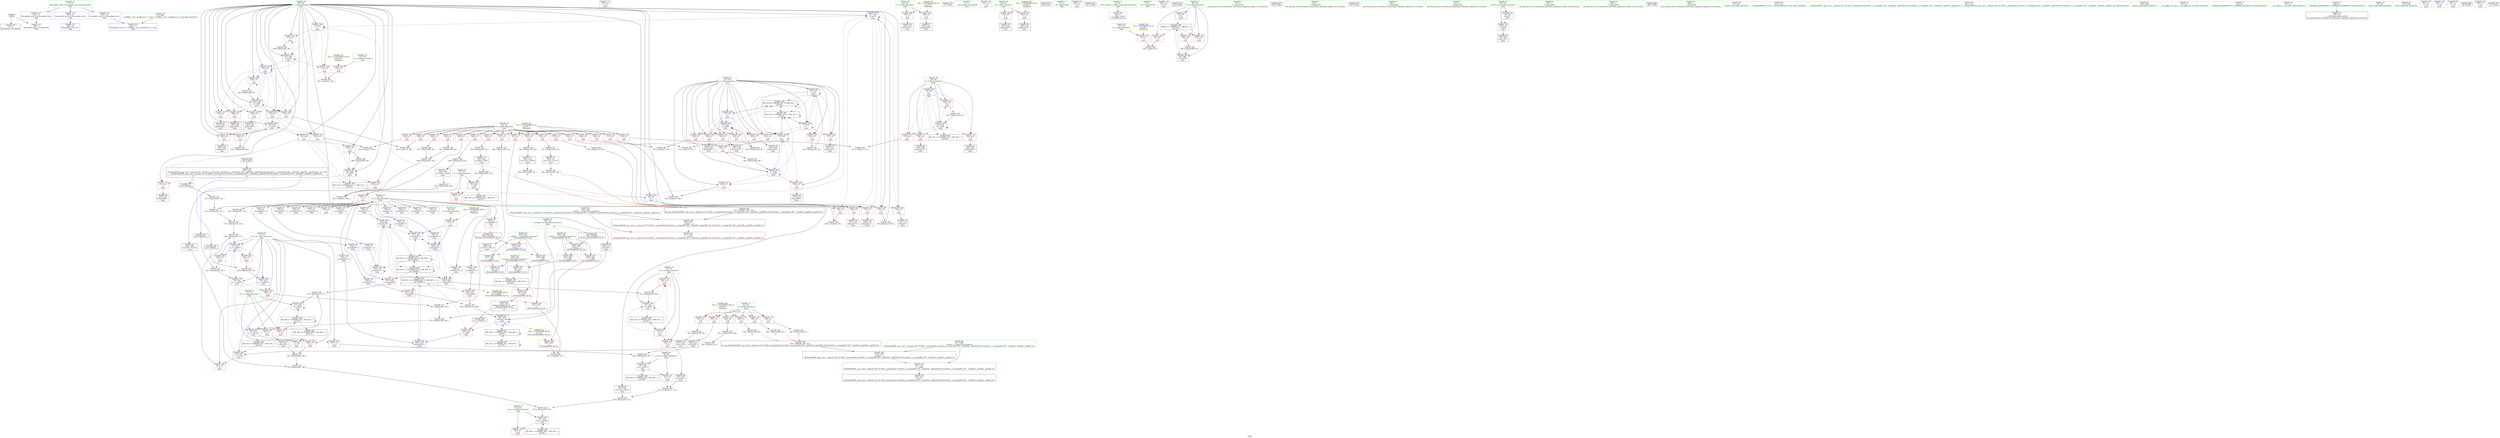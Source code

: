 digraph "SVFG" {
	label="SVFG";

	Node0x55e01e12f4f0 [shape=record,color=grey,label="{NodeID: 0\nNullPtr}"];
	Node0x55e01e12f4f0 -> Node0x55e01e158370[style=solid];
	Node0x55e01e12f4f0 -> Node0x55e01e15bd10[style=solid];
	Node0x55e01e16d380 [shape=record,color=grey,label="{NodeID: 360\n243 = cmp(241, 242, )\n}"];
	Node0x55e01e15aba0 [shape=record,color=red,label="{NodeID: 194\n360\<--75\n\<--p_1\nmain\n}"];
	Node0x55e01e15aba0 -> Node0x55e01e169000[style=solid];
	Node0x55e01e157670 [shape=record,color=purple,label="{NodeID: 111\n145\<--11\n\<--.str\nmain\n}"];
	Node0x55e01e156120 [shape=record,color=green,label="{NodeID: 28\n63\<--64\nx\<--x_field_insensitive\nmain\n}"];
	Node0x55e01e156120 -> Node0x55e01e15fed0[style=solid];
	Node0x55e01e156120 -> Node0x55e01e15ffa0[style=solid];
	Node0x55e01e1a3d70 [shape=record,color=black,label="{NodeID: 471\n97 = PHI()\n}"];
	Node0x55e01e15c2f0 [shape=record,color=blue,label="{NodeID: 222\n132\<--84\narrayidx15\<--\nmain\n}"];
	Node0x55e01e15c2f0 -> Node0x55e01e15b220[style=dashed];
	Node0x55e01e15c2f0 -> Node0x55e01e15b2f0[style=dashed];
	Node0x55e01e15c2f0 -> Node0x55e01e15c150[style=dashed];
	Node0x55e01e15c2f0 -> Node0x55e01e15c2f0[style=dashed];
	Node0x55e01e15c2f0 -> Node0x55e01e15c560[style=dashed];
	Node0x55e01e15c2f0 -> Node0x55e01e180190[style=dashed];
	Node0x55e01e15c2f0 -> Node0x55e01e18ad90[style=dashed];
	Node0x55e01e15dd80 [shape=record,color=red,label="{NodeID: 139\n375\<--51\n\<--n\nmain\n}"];
	Node0x55e01e15dd80 -> Node0x55e01e16cc00[style=solid];
	Node0x55e01e158980 [shape=record,color=black,label="{NodeID: 56\n156\<--155\nidxprom27\<--\nmain\n}"];
	Node0x55e01e16ab00 [shape=record,color=grey,label="{NodeID: 333\n224 = Binary(223, 90, )\n}"];
	Node0x55e01e16ab00 -> Node0x55e01e164a90[style=solid];
	Node0x55e01e165860 [shape=record,color=blue,label="{NodeID: 250\n75\<--343\np_1\<--sub120\nmain\n}"];
	Node0x55e01e165860 -> Node0x55e01e15aa00[style=dashed];
	Node0x55e01e165860 -> Node0x55e01e165930[style=dashed];
	Node0x55e01e15f440 [shape=record,color=red,label="{NodeID: 167\n267\<--57\n\<--j\nmain\n}"];
	Node0x55e01e15f440 -> Node0x55e01e16e100[style=solid];
	Node0x55e01e15a040 [shape=record,color=black,label="{NodeID: 84\n433\<--432\nconv\<--\n_ZSt3powIdiEN9__gnu_cxx11__promote_2IT_T0_NS0_9__promoteIS2_Xsr3std12__is_integerIS2_EE7__valueEE6__typeENS4_IS3_Xsr3std12__is_integerIS3_EE7__valueEE6__typeEE6__typeES2_S3_\n}"];
	Node0x55e01e149850 [shape=record,color=green,label="{NodeID: 1\n7\<--1\n__dso_handle\<--dummyObj\nGlob }"];
	Node0x55e01e16d500 [shape=record,color=grey,label="{NodeID: 361\n175 = cmp(173, 174, )\n}"];
	Node0x55e01e15ac70 [shape=record,color=red,label="{NodeID: 195\n307\<--77\n\<--r\nmain\n|{<s0>11}}"];
	Node0x55e01e15ac70:s0 -> Node0x55e01e1a4b00[style=solid,color=red];
	Node0x55e01e157740 [shape=record,color=purple,label="{NodeID: 112\n147\<--11\n\<--.str\nmain\n}"];
	Node0x55e01e1561f0 [shape=record,color=green,label="{NodeID: 29\n65\<--66\ny\<--y_field_insensitive\nmain\n}"];
	Node0x55e01e1561f0 -> Node0x55e01e160070[style=solid];
	Node0x55e01e1561f0 -> Node0x55e01e160140[style=solid];
	Node0x55e01e1a3e40 [shape=record,color=black,label="{NodeID: 472\n99 = PHI()\n}"];
	Node0x55e01e15c3c0 [shape=record,color=blue,label="{NodeID: 223\n55\<--136\ni\<--inc17\nmain\n}"];
	Node0x55e01e15c3c0 -> Node0x55e01e15df20[style=dashed];
	Node0x55e01e15c3c0 -> Node0x55e01e15dff0[style=dashed];
	Node0x55e01e15c3c0 -> Node0x55e01e15e0c0[style=dashed];
	Node0x55e01e15c3c0 -> Node0x55e01e15e190[style=dashed];
	Node0x55e01e15c3c0 -> Node0x55e01e15e260[style=dashed];
	Node0x55e01e15c3c0 -> Node0x55e01e15c3c0[style=dashed];
	Node0x55e01e15c3c0 -> Node0x55e01e15c490[style=dashed];
	Node0x55e01e15de50 [shape=record,color=red,label="{NodeID: 140\n142\<--53\n\<--m\nmain\n}"];
	Node0x55e01e15de50 -> Node0x55e01e16d800[style=solid];
	Node0x55e01e158a50 [shape=record,color=black,label="{NodeID: 57\n160\<--159\nidxprom29\<--\nmain\n}"];
	Node0x55e01e16ac80 [shape=record,color=grey,label="{NodeID: 334\n292 = Binary(291, 90, )\n}"];
	Node0x55e01e16ac80 -> Node0x55e01e1594e0[style=solid];
	Node0x55e01e165930 [shape=record,color=blue,label="{NodeID: 251\n75\<--353\np_1\<--div125\nmain\n}"];
	Node0x55e01e165930 -> Node0x55e01e15aad0[style=dashed];
	Node0x55e01e165930 -> Node0x55e01e15aba0[style=dashed];
	Node0x55e01e165930 -> Node0x55e01e189990[style=dashed];
	Node0x55e01e15f510 [shape=record,color=red,label="{NodeID: 168\n274\<--57\n\<--j\nmain\n}"];
	Node0x55e01e15f510 -> Node0x55e01e159410[style=solid];
	Node0x55e01e15a110 [shape=record,color=black,label="{NodeID: 85\n422\<--434\n_ZSt3powIdiEN9__gnu_cxx11__promote_2IT_T0_NS0_9__promoteIS2_Xsr3std12__is_integerIS2_EE7__valueEE6__typeENS4_IS3_Xsr3std12__is_integerIS3_EE7__valueEE6__typeEE6__typeES2_S3__ret\<--call\n_ZSt3powIdiEN9__gnu_cxx11__promote_2IT_T0_NS0_9__promoteIS2_Xsr3std12__is_integerIS2_EE7__valueEE6__typeENS4_IS3_Xsr3std12__is_integerIS3_EE7__valueEE6__typeEE6__typeES2_S3_\n|{<s0>11|<s1>12|<s2>13}}"];
	Node0x55e01e15a110:s0 -> Node0x55e01e1a4340[style=solid,color=blue];
	Node0x55e01e15a110:s1 -> Node0x55e01e1a4570[style=solid,color=blue];
	Node0x55e01e15a110:s2 -> Node0x55e01e1a46b0[style=solid,color=blue];
	Node0x55e01e133ed0 [shape=record,color=green,label="{NodeID: 2\n11\<--1\n.str\<--dummyObj\nGlob }"];
	Node0x55e01e16d680 [shape=record,color=grey,label="{NodeID: 362\n181 = cmp(179, 180, )\n}"];
	Node0x55e01e15ad40 [shape=record,color=red,label="{NodeID: 196\n315\<--77\n\<--r\nmain\n}"];
	Node0x55e01e15ad40 -> Node0x55e01e16a680[style=solid];
	Node0x55e01e157810 [shape=record,color=purple,label="{NodeID: 113\n149\<--11\n\<--.str\nmain\n}"];
	Node0x55e01e1562c0 [shape=record,color=green,label="{NodeID: 30\n67\<--68\nz\<--z_field_insensitive\nmain\n}"];
	Node0x55e01e1562c0 -> Node0x55e01e160210[style=solid];
	Node0x55e01e1a3f40 [shape=record,color=black,label="{NodeID: 473\n101 = PHI()\n}"];
	Node0x55e01e15c490 [shape=record,color=blue,label="{NodeID: 224\n55\<--84\ni\<--\nmain\n}"];
	Node0x55e01e15c490 -> Node0x55e01e15e330[style=dashed];
	Node0x55e01e15c490 -> Node0x55e01e15e400[style=dashed];
	Node0x55e01e15c490 -> Node0x55e01e15c700[style=dashed];
	Node0x55e01e15c490 -> Node0x55e01e15c8a0[style=dashed];
	Node0x55e01e15c490 -> Node0x55e01e164ea0[style=dashed];
	Node0x55e01e15df20 [shape=record,color=red,label="{NodeID: 141\n104\<--55\n\<--i\nmain\n}"];
	Node0x55e01e15df20 -> Node0x55e01e16db00[style=solid];
	Node0x55e01e158b20 [shape=record,color=black,label="{NodeID: 58\n163\<--162\nidxprom31\<--\nmain\n}"];
	Node0x55e01e16ae00 [shape=record,color=grey,label="{NodeID: 335\n124 = Binary(123, 90, )\n}"];
	Node0x55e01e16ae00 -> Node0x55e01e15c220[style=solid];
	Node0x55e01e165a00 [shape=record,color=blue,label="{NodeID: 252\n79\<--358\np_2\<--sub127\nmain\n}"];
	Node0x55e01e165a00 -> Node0x55e01e15ae10[style=dashed];
	Node0x55e01e165a00 -> Node0x55e01e18a390[style=dashed];
	Node0x55e01e15f5e0 [shape=record,color=red,label="{NodeID: 169\n282\<--57\n\<--j\nmain\n}"];
	Node0x55e01e15f5e0 -> Node0x55e01e16a200[style=solid];
	Node0x55e01e15a1e0 [shape=record,color=purple,label="{NodeID: 86\n26\<--4\n\<--_ZStL8__ioinit\n__cxx_global_var_init\n}"];
	Node0x55e01e135580 [shape=record,color=green,label="{NodeID: 3\n13\<--1\n.str.1\<--dummyObj\nGlob }"];
	Node0x55e01e16d800 [shape=record,color=grey,label="{NodeID: 363\n143 = cmp(141, 142, )\n}"];
	Node0x55e01e15ae10 [shape=record,color=red,label="{NodeID: 197\n371\<--79\n\<--p_2\nmain\n}"];
	Node0x55e01e15ae10 -> Node0x55e01e16c480[style=solid];
	Node0x55e01e1578e0 [shape=record,color=purple,label="{NodeID: 114\n383\<--13\n\<--.str.1\nmain\n}"];
	Node0x55e01e156390 [shape=record,color=green,label="{NodeID: 31\n69\<--70\nref.tmp\<--ref.tmp_field_insensitive\nmain\n|{|<s1>10}}"];
	Node0x55e01e156390 -> Node0x55e01e1648f0[style=solid];
	Node0x55e01e156390:s1 -> Node0x55e01e1a14e0[style=solid,color=red];
	Node0x55e01e1a4040 [shape=record,color=black,label="{NodeID: 474\n146 = PHI()\n}"];
	Node0x55e01e15c560 [shape=record,color=blue,label="{NodeID: 225\n157\<--151\narrayidx28\<--\nmain\n}"];
	Node0x55e01e15c560 -> Node0x55e01e15c630[style=dashed];
	Node0x55e01e15dff0 [shape=record,color=red,label="{NodeID: 142\n114\<--55\n\<--i\nmain\n}"];
	Node0x55e01e15dff0 -> Node0x55e01e158570[style=solid];
	Node0x55e01e158bf0 [shape=record,color=black,label="{NodeID: 59\n190\<--189\nidxprom45\<--\nmain\n}"];
	Node0x55e01e18c430 [shape=record,color=yellow,style=double,label="{NodeID: 419\n4V_1 = ENCHI(MR_4V_0)\npts\{48 \}\nFun[main]}"];
	Node0x55e01e18c430 -> Node0x55e01e15cd40[style=dashed];
	Node0x55e01e16af80 [shape=record,color=grey,label="{NodeID: 336\n298 = Binary(299, 297, )\n}"];
	Node0x55e01e16af80 -> Node0x55e01e1655f0[style=solid];
	Node0x55e01e165ad0 [shape=record,color=blue,label="{NodeID: 253\n81\<--379\nans\<--add140\nmain\n}"];
	Node0x55e01e165ad0 -> Node0x55e01e15aee0[style=dashed];
	Node0x55e01e165ad0 -> Node0x55e01e18a890[style=dashed];
	Node0x55e01e15f6b0 [shape=record,color=red,label="{NodeID: 170\n173\<--59\n\<--k\nmain\n}"];
	Node0x55e01e15f6b0 -> Node0x55e01e16d500[style=solid];
	Node0x55e01e15a2b0 [shape=record,color=purple,label="{NodeID: 87\n116\<--8\narrayidx\<--d\nmain\n}"];
	Node0x55e01e1348f0 [shape=record,color=green,label="{NodeID: 4\n16\<--1\n\<--dummyObj\nCan only get source location for instruction, argument, global var or function.}"];
	Node0x55e01e16d980 [shape=record,color=grey,label="{NodeID: 364\n112 = cmp(110, 111, )\n}"];
	Node0x55e01e15aee0 [shape=record,color=red,label="{NodeID: 198\n382\<--81\n\<--ans\nmain\n}"];
	Node0x55e01e15ca20 [shape=record,color=purple,label="{NodeID: 115\n448\<--15\nllvm.global_ctors_0\<--llvm.global_ctors\nGlob }"];
	Node0x55e01e15ca20 -> Node0x55e01e15bb10[style=solid];
	Node0x55e01e156460 [shape=record,color=green,label="{NodeID: 32\n71\<--72\ns1\<--s1_field_insensitive\nmain\n}"];
	Node0x55e01e156460 -> Node0x55e01e1602e0[style=solid];
	Node0x55e01e156460 -> Node0x55e01e1603b0[style=solid];
	Node0x55e01e156460 -> Node0x55e01e164d00[style=solid];
	Node0x55e01e156460 -> Node0x55e01e1652b0[style=solid];
	Node0x55e01e1a4140 [shape=record,color=black,label="{NodeID: 475\n148 = PHI()\n}"];
	Node0x55e01e15c630 [shape=record,color=blue,label="{NodeID: 226\n164\<--151\narrayidx32\<--\nmain\n}"];
	Node0x55e01e15c630 -> Node0x55e01e15b220[style=dashed];
	Node0x55e01e15c630 -> Node0x55e01e15b2f0[style=dashed];
	Node0x55e01e15c630 -> Node0x55e01e15c560[style=dashed];
	Node0x55e01e15c630 -> Node0x55e01e180190[style=dashed];
	Node0x55e01e15c630 -> Node0x55e01e18ad90[style=dashed];
	Node0x55e01e15e0c0 [shape=record,color=red,label="{NodeID: 143\n127\<--55\n\<--i\nmain\n}"];
	Node0x55e01e15e0c0 -> Node0x55e01e158710[style=solid];
	Node0x55e01e158cc0 [shape=record,color=black,label="{NodeID: 60\n193\<--192\nidxprom47\<--\nmain\n}"];
	Node0x55e01e16b100 [shape=record,color=grey,label="{NodeID: 337\n296 = Binary(295, 90, )\n}"];
	Node0x55e01e16b100 -> Node0x55e01e1595b0[style=solid];
	Node0x55e01e165ba0 [shape=record,color=blue,label="{NodeID: 254\n49\<--389\ntt\<--inc143\nmain\n}"];
	Node0x55e01e165ba0 -> Node0x55e01e187690[style=dashed];
	Node0x55e01e15f780 [shape=record,color=red,label="{NodeID: 171\n198\<--59\n\<--k\nmain\n}"];
	Node0x55e01e15f780 -> Node0x55e01e158e60[style=solid];
	Node0x55e01e15a380 [shape=record,color=purple,label="{NodeID: 88\n119\<--8\narrayidx11\<--d\nmain\n}"];
	Node0x55e01e15a380 -> Node0x55e01e15c150[style=solid];
	Node0x55e01e134980 [shape=record,color=green,label="{NodeID: 5\n84\<--1\n\<--dummyObj\nCan only get source location for instruction, argument, global var or function.}"];
	Node0x55e01e16db00 [shape=record,color=grey,label="{NodeID: 365\n106 = cmp(104, 105, )\n}"];
	Node0x55e01e15afb0 [shape=record,color=red,label="{NodeID: 199\n201\<--200\n\<--arrayidx52\nmain\n}"];
	Node0x55e01e15afb0 -> Node0x55e01e168d00[style=solid];
	Node0x55e01e15cab0 [shape=record,color=purple,label="{NodeID: 116\n449\<--15\nllvm.global_ctors_1\<--llvm.global_ctors\nGlob }"];
	Node0x55e01e15cab0 -> Node0x55e01e15bc10[style=solid];
	Node0x55e01e156530 [shape=record,color=green,label="{NodeID: 33\n73\<--74\ns2\<--s2_field_insensitive\nmain\n}"];
	Node0x55e01e156530 -> Node0x55e01e160480[style=solid];
	Node0x55e01e156530 -> Node0x55e01e160550[style=solid];
	Node0x55e01e156530 -> Node0x55e01e164dd0[style=solid];
	Node0x55e01e156530 -> Node0x55e01e164f70[style=solid];
	Node0x55e01e1a4240 [shape=record,color=black,label="{NodeID: 476\n150 = PHI()\n}"];
	Node0x55e01e15c700 [shape=record,color=blue,label="{NodeID: 227\n55\<--168\ni\<--inc34\nmain\n}"];
	Node0x55e01e15c700 -> Node0x55e01e15e330[style=dashed];
	Node0x55e01e15c700 -> Node0x55e01e15e400[style=dashed];
	Node0x55e01e15c700 -> Node0x55e01e15c700[style=dashed];
	Node0x55e01e15c700 -> Node0x55e01e15c8a0[style=dashed];
	Node0x55e01e15c700 -> Node0x55e01e164ea0[style=dashed];
	Node0x55e01e15e190 [shape=record,color=red,label="{NodeID: 144\n130\<--55\n\<--i\nmain\n}"];
	Node0x55e01e15e190 -> Node0x55e01e1587e0[style=solid];
	Node0x55e01e158d90 [shape=record,color=black,label="{NodeID: 61\n196\<--195\nidxprom49\<--\nmain\n}"];
	Node0x55e01e18c5f0 [shape=record,color=yellow,style=double,label="{NodeID: 421\n8V_1 = ENCHI(MR_8V_0)\npts\{52 \}\nFun[main]}"];
	Node0x55e01e18c5f0 -> Node0x55e01e15d080[style=dashed];
	Node0x55e01e18c5f0 -> Node0x55e01e15d150[style=dashed];
	Node0x55e01e18c5f0 -> Node0x55e01e15d220[style=dashed];
	Node0x55e01e18c5f0 -> Node0x55e01e15d2f0[style=dashed];
	Node0x55e01e18c5f0 -> Node0x55e01e15d3c0[style=dashed];
	Node0x55e01e18c5f0 -> Node0x55e01e15d490[style=dashed];
	Node0x55e01e18c5f0 -> Node0x55e01e15d560[style=dashed];
	Node0x55e01e18c5f0 -> Node0x55e01e15d630[style=dashed];
	Node0x55e01e18c5f0 -> Node0x55e01e15d700[style=dashed];
	Node0x55e01e18c5f0 -> Node0x55e01e15d7d0[style=dashed];
	Node0x55e01e18c5f0 -> Node0x55e01e15d8a0[style=dashed];
	Node0x55e01e18c5f0 -> Node0x55e01e15d970[style=dashed];
	Node0x55e01e18c5f0 -> Node0x55e01e15da40[style=dashed];
	Node0x55e01e18c5f0 -> Node0x55e01e15db10[style=dashed];
	Node0x55e01e18c5f0 -> Node0x55e01e15dbe0[style=dashed];
	Node0x55e01e18c5f0 -> Node0x55e01e15dcb0[style=dashed];
	Node0x55e01e18c5f0 -> Node0x55e01e15dd80[style=dashed];
	Node0x55e01e16b280 [shape=record,color=grey,label="{NodeID: 338\n136 = Binary(135, 90, )\n}"];
	Node0x55e01e16b280 -> Node0x55e01e15c3c0[style=solid];
	Node0x55e01e165c70 [shape=record,color=blue,label="{NodeID: 255\n402\<--398\n__a.addr\<--__a\n_ZSt3minIiERKT_S2_S2_\n}"];
	Node0x55e01e165c70 -> Node0x55e01e15b490[style=dashed];
	Node0x55e01e165c70 -> Node0x55e01e15b560[style=dashed];
	Node0x55e01e15f850 [shape=record,color=red,label="{NodeID: 172\n202\<--59\n\<--k\nmain\n}"];
	Node0x55e01e15f850 -> Node0x55e01e158f30[style=solid];
	Node0x55e01e15a450 [shape=record,color=purple,label="{NodeID: 89\n129\<--8\narrayidx13\<--d\nmain\n}"];
	Node0x55e01e134a10 [shape=record,color=green,label="{NodeID: 6\n90\<--1\n\<--dummyObj\nCan only get source location for instruction, argument, global var or function.}"];
	Node0x55e01e16dc80 [shape=record,color=grey,label="{NodeID: 366\n94 = cmp(92, 93, )\n}"];
	Node0x55e01e15b080 [shape=record,color=red,label="{NodeID: 200\n208\<--207\n\<--arrayidx56\nmain\n}"];
	Node0x55e01e15b080 -> Node0x55e01e168d00[style=solid];
	Node0x55e01e15cb70 [shape=record,color=purple,label="{NodeID: 117\n450\<--15\nllvm.global_ctors_2\<--llvm.global_ctors\nGlob }"];
	Node0x55e01e15cb70 -> Node0x55e01e15bd10[style=solid];
	Node0x55e01e156600 [shape=record,color=green,label="{NodeID: 34\n75\<--76\np_1\<--p_1_field_insensitive\nmain\n}"];
	Node0x55e01e156600 -> Node0x55e01e160620[style=solid];
	Node0x55e01e156600 -> Node0x55e01e1606f0[style=solid];
	Node0x55e01e156600 -> Node0x55e01e1607c0[style=solid];
	Node0x55e01e156600 -> Node0x55e01e15aa00[style=solid];
	Node0x55e01e156600 -> Node0x55e01e15aad0[style=solid];
	Node0x55e01e156600 -> Node0x55e01e15aba0[style=solid];
	Node0x55e01e156600 -> Node0x55e01e165520[style=solid];
	Node0x55e01e156600 -> Node0x55e01e1656c0[style=solid];
	Node0x55e01e156600 -> Node0x55e01e165790[style=solid];
	Node0x55e01e156600 -> Node0x55e01e165860[style=solid];
	Node0x55e01e156600 -> Node0x55e01e165930[style=solid];
	Node0x55e01e1a4340 [shape=record,color=black,label="{NodeID: 477\n310 = PHI(422, )\n}"];
	Node0x55e01e1a4340 -> Node0x55e01e169180[style=solid];
	Node0x55e01e185d90 [shape=record,color=black,label="{NodeID: 394\nMR_28V_4 = PHI(MR_28V_5, MR_28V_3, )\npts\{72 \}\n}"];
	Node0x55e01e185d90 -> Node0x55e01e1602e0[style=dashed];
	Node0x55e01e185d90 -> Node0x55e01e1603b0[style=dashed];
	Node0x55e01e185d90 -> Node0x55e01e1652b0[style=dashed];
	Node0x55e01e185d90 -> Node0x55e01e185d90[style=dashed];
	Node0x55e01e185d90 -> Node0x55e01e188f90[style=dashed];
	Node0x55e01e15c7d0 [shape=record,color=blue,label="{NodeID: 228\n59\<--90\nk\<--\nmain\n}"];
	Node0x55e01e15c7d0 -> Node0x55e01e15f6b0[style=dashed];
	Node0x55e01e15c7d0 -> Node0x55e01e15f780[style=dashed];
	Node0x55e01e15c7d0 -> Node0x55e01e15f850[style=dashed];
	Node0x55e01e15c7d0 -> Node0x55e01e15f920[style=dashed];
	Node0x55e01e15c7d0 -> Node0x55e01e164c30[style=dashed];
	Node0x55e01e15c7d0 -> Node0x55e01e188590[style=dashed];
	Node0x55e01e15e260 [shape=record,color=red,label="{NodeID: 145\n135\<--55\n\<--i\nmain\n}"];
	Node0x55e01e15e260 -> Node0x55e01e16b280[style=solid];
	Node0x55e01e158e60 [shape=record,color=black,label="{NodeID: 62\n199\<--198\nidxprom51\<--\nmain\n}"];
	Node0x55e01e17d590 [shape=record,color=yellow,style=double,label="{NodeID: 422\n10V_1 = ENCHI(MR_10V_0)\npts\{54 \}\nFun[main]}"];
	Node0x55e01e17d590 -> Node0x55e01e15de50[style=dashed];
	Node0x55e01e16b400 [shape=record,color=grey,label="{NodeID: 339\n279 = Binary(278, 277, )\n}"];
	Node0x55e01e16b400 -> Node0x55e01e1652b0[style=solid];
	Node0x55e01e165d40 [shape=record,color=blue,label="{NodeID: 256\n404\<--399\n__b.addr\<--__b\n_ZSt3minIiERKT_S2_S2_\n}"];
	Node0x55e01e165d40 -> Node0x55e01e15b630[style=dashed];
	Node0x55e01e165d40 -> Node0x55e01e15b700[style=dashed];
	Node0x55e01e15f920 [shape=record,color=red,label="{NodeID: 173\n233\<--59\n\<--k\nmain\n}"];
	Node0x55e01e15f920 -> Node0x55e01e16a800[style=solid];
	Node0x55e01e15a520 [shape=record,color=purple,label="{NodeID: 90\n132\<--8\narrayidx15\<--d\nmain\n}"];
	Node0x55e01e15a520 -> Node0x55e01e15c2f0[style=solid];
	Node0x55e01e134aa0 [shape=record,color=green,label="{NodeID: 7\n121\<--1\n\<--dummyObj\nCan only get source location for instruction, argument, global var or function.}"];
	Node0x55e01e16de00 [shape=record,color=grey,label="{NodeID: 367\n187 = cmp(185, 186, )\n}"];
	Node0x55e01e15b150 [shape=record,color=red,label="{NodeID: 201\n214\<--211\n\<--call57\nmain\n}"];
	Node0x55e01e15b150 -> Node0x55e01e1649c0[style=solid];
	Node0x55e01e15cc70 [shape=record,color=red,label="{NodeID: 118\n392\<--45\n\<--retval\nmain\n}"];
	Node0x55e01e15cc70 -> Node0x55e01e159ea0[style=solid];
	Node0x55e01e1566d0 [shape=record,color=green,label="{NodeID: 35\n77\<--78\nr\<--r_field_insensitive\nmain\n}"];
	Node0x55e01e1566d0 -> Node0x55e01e15ac70[style=solid];
	Node0x55e01e1566d0 -> Node0x55e01e15ad40[style=solid];
	Node0x55e01e1566d0 -> Node0x55e01e1655f0[style=solid];
	Node0x55e01e1a4570 [shape=record,color=black,label="{NodeID: 478\n331 = PHI(422, )\n}"];
	Node0x55e01e1a4570 -> Node0x55e01e16be80[style=solid];
	Node0x55e01e15c8a0 [shape=record,color=blue,label="{NodeID: 229\n55\<--90\ni\<--\nmain\n}"];
	Node0x55e01e15c8a0 -> Node0x55e01e15e4d0[style=dashed];
	Node0x55e01e15c8a0 -> Node0x55e01e15e5a0[style=dashed];
	Node0x55e01e15c8a0 -> Node0x55e01e15e670[style=dashed];
	Node0x55e01e15c8a0 -> Node0x55e01e15e740[style=dashed];
	Node0x55e01e15c8a0 -> Node0x55e01e15e810[style=dashed];
	Node0x55e01e15c8a0 -> Node0x55e01e15c8a0[style=dashed];
	Node0x55e01e15c8a0 -> Node0x55e01e164b60[style=dashed];
	Node0x55e01e15c8a0 -> Node0x55e01e164ea0[style=dashed];
	Node0x55e01e15e330 [shape=record,color=red,label="{NodeID: 146\n141\<--55\n\<--i\nmain\n}"];
	Node0x55e01e15e330 -> Node0x55e01e16d800[style=solid];
	Node0x55e01e158f30 [shape=record,color=black,label="{NodeID: 63\n203\<--202\nidxprom53\<--\nmain\n}"];
	Node0x55e01e16b580 [shape=record,color=grey,label="{NodeID: 340\n341 = Binary(340, 90, )\n|{<s0>13}}"];
	Node0x55e01e16b580:s0 -> Node0x55e01e1a4e10[style=solid,color=red];
	Node0x55e01e165e10 [shape=record,color=blue,label="{NodeID: 257\n400\<--414\nretval\<--\n_ZSt3minIiERKT_S2_S2_\n}"];
	Node0x55e01e165e10 -> Node0x55e01e180690[style=dashed];
	Node0x55e01e15f9f0 [shape=record,color=red,label="{NodeID: 174\n291\<--61\n\<--p\nmain\n}"];
	Node0x55e01e15f9f0 -> Node0x55e01e16ac80[style=solid];
	Node0x55e01e15a5f0 [shape=record,color=purple,label="{NodeID: 91\n154\<--8\narrayidx26\<--d\nmain\n}"];
	Node0x55e01e133a50 [shape=record,color=green,label="{NodeID: 8\n259\<--1\n\<--dummyObj\nCan only get source location for instruction, argument, global var or function.}"];
	Node0x55e01e16df80 [shape=record,color=grey,label="{NodeID: 368\n412 = cmp(409, 411, )\n}"];
	Node0x55e01e15b220 [shape=record,color=red,label="{NodeID: 202\n249\<--248\n\<--arrayidx75\nmain\n}"];
	Node0x55e01e15b220 -> Node0x55e01e169d80[style=solid];
	Node0x55e01e15cd40 [shape=record,color=red,label="{NodeID: 119\n93\<--47\n\<--t\nmain\n}"];
	Node0x55e01e15cd40 -> Node0x55e01e16dc80[style=solid];
	Node0x55e01e1567a0 [shape=record,color=green,label="{NodeID: 36\n79\<--80\np_2\<--p_2_field_insensitive\nmain\n}"];
	Node0x55e01e1567a0 -> Node0x55e01e15ae10[style=solid];
	Node0x55e01e1567a0 -> Node0x55e01e165a00[style=solid];
	Node0x55e01e1a46b0 [shape=record,color=black,label="{NodeID: 479\n342 = PHI(422, )\n}"];
	Node0x55e01e1a46b0 -> Node0x55e01e16ba00[style=solid];
	Node0x55e01e168d00 [shape=record,color=grey,label="{NodeID: 313\n209 = Binary(201, 208, )\n}"];
	Node0x55e01e168d00 -> Node0x55e01e1648f0[style=solid];
	Node0x55e01e15c970 [shape=record,color=blue,label="{NodeID: 230\n57\<--90\nj\<--\nmain\n}"];
	Node0x55e01e15c970 -> Node0x55e01e15f030[style=dashed];
	Node0x55e01e15c970 -> Node0x55e01e15f100[style=dashed];
	Node0x55e01e15c970 -> Node0x55e01e15f1d0[style=dashed];
	Node0x55e01e15c970 -> Node0x55e01e15f2a0[style=dashed];
	Node0x55e01e15c970 -> Node0x55e01e15f370[style=dashed];
	Node0x55e01e15c970 -> Node0x55e01e164a90[style=dashed];
	Node0x55e01e15c970 -> Node0x55e01e17f790[style=dashed];
	Node0x55e01e15e400 [shape=record,color=red,label="{NodeID: 147\n167\<--55\n\<--i\nmain\n}"];
	Node0x55e01e15e400 -> Node0x55e01e16ca80[style=solid];
	Node0x55e01e159000 [shape=record,color=black,label="{NodeID: 64\n206\<--205\nidxprom55\<--\nmain\n}"];
	Node0x55e01e16b700 [shape=record,color=grey,label="{NodeID: 341\n337 = Binary(336, 90, )\n}"];
	Node0x55e01e16b700 -> Node0x55e01e159820[style=solid];
	Node0x55e01e165ee0 [shape=record,color=blue,label="{NodeID: 258\n400\<--417\nretval\<--\n_ZSt3minIiERKT_S2_S2_\n}"];
	Node0x55e01e165ee0 -> Node0x55e01e180690[style=dashed];
	Node0x55e01e15fac0 [shape=record,color=red,label="{NodeID: 175\n308\<--61\n\<--p\nmain\n}"];
	Node0x55e01e15fac0 -> Node0x55e01e169f00[style=solid];
	Node0x55e01e15a6c0 [shape=record,color=purple,label="{NodeID: 92\n157\<--8\narrayidx28\<--d\nmain\n}"];
	Node0x55e01e15a6c0 -> Node0x55e01e15c560[style=solid];
	Node0x55e01e133ae0 [shape=record,color=green,label="{NodeID: 9\n299\<--1\n\<--dummyObj\nCan only get source location for instruction, argument, global var or function.}"];
	Node0x55e01e16e100 [shape=record,color=grey,label="{NodeID: 369\n269 = cmp(267, 268, )\n}"];
	Node0x55e01e15b2f0 [shape=record,color=red,label="{NodeID: 203\n277\<--276\n\<--arrayidx89\nmain\n}"];
	Node0x55e01e15b2f0 -> Node0x55e01e16b400[style=solid];
	Node0x55e01e15ce10 [shape=record,color=red,label="{NodeID: 120\n92\<--49\n\<--tt\nmain\n}"];
	Node0x55e01e15ce10 -> Node0x55e01e16dc80[style=solid];
	Node0x55e01e156870 [shape=record,color=green,label="{NodeID: 37\n81\<--82\nans\<--ans_field_insensitive\nmain\n}"];
	Node0x55e01e156870 -> Node0x55e01e15aee0[style=solid];
	Node0x55e01e156870 -> Node0x55e01e165ad0[style=solid];
	Node0x55e01e1a47f0 [shape=record,color=black,label="{NodeID: 480\n384 = PHI()\n}"];
	Node0x55e01e168e80 [shape=record,color=grey,label="{NodeID: 314\n358 = Binary(356, 357, )\n}"];
	Node0x55e01e168e80 -> Node0x55e01e165a00[style=solid];
	Node0x55e01e1648f0 [shape=record,color=blue,label="{NodeID: 231\n69\<--209\nref.tmp\<--add\nmain\n|{|<s3>10}}"];
	Node0x55e01e1648f0 -> Node0x55e01e15b150[style=dashed];
	Node0x55e01e1648f0 -> Node0x55e01e1648f0[style=dashed];
	Node0x55e01e1648f0 -> Node0x55e01e17fc90[style=dashed];
	Node0x55e01e1648f0:s3 -> Node0x55e01e18c050[style=dashed,color=red];
	Node0x55e01e15e4d0 [shape=record,color=red,label="{NodeID: 148\n179\<--55\n\<--i\nmain\n}"];
	Node0x55e01e15e4d0 -> Node0x55e01e16d680[style=solid];
	Node0x55e01e1590d0 [shape=record,color=black,label="{NodeID: 65\n216\<--215\nidxprom58\<--\nmain\n}"];
	Node0x55e01e16b880 [shape=record,color=grey,label="{NodeID: 342\n339 = Binary(306, 338, )\n|{<s0>13}}"];
	Node0x55e01e16b880:s0 -> Node0x55e01e1a4b00[style=solid,color=red];
	Node0x55e01e165fb0 [shape=record,color=blue,label="{NodeID: 259\n425\<--423\n__x.addr\<--__x\n_ZSt3powIdiEN9__gnu_cxx11__promote_2IT_T0_NS0_9__promoteIS2_Xsr3std12__is_integerIS2_EE7__valueEE6__typeENS4_IS3_Xsr3std12__is_integerIS3_EE7__valueEE6__typeEE6__typeES2_S3_\n}"];
	Node0x55e01e165fb0 -> Node0x55e01e15b970[style=dashed];
	Node0x55e01e15fb90 [shape=record,color=red,label="{NodeID: 176\n320\<--61\n\<--p\nmain\n}"];
	Node0x55e01e15fb90 -> Node0x55e01e169a80[style=solid];
	Node0x55e01e15a790 [shape=record,color=purple,label="{NodeID: 93\n161\<--8\narrayidx30\<--d\nmain\n}"];
	Node0x55e01e133be0 [shape=record,color=green,label="{NodeID: 10\n306\<--1\n\<--dummyObj\nCan only get source location for instruction, argument, global var or function.}"];
	Node0x55e01e16e280 [shape=record,color=grey,label="{NodeID: 370\n263 = cmp(261, 262, )\n}"];
	Node0x55e01e15b3c0 [shape=record,color=red,label="{NodeID: 204\n420\<--400\n\<--retval\n_ZSt3minIiERKT_S2_S2_\n}"];
	Node0x55e01e15b3c0 -> Node0x55e01e159f70[style=solid];
	Node0x55e01e15cee0 [shape=record,color=red,label="{NodeID: 121\n381\<--49\n\<--tt\nmain\n}"];
	Node0x55e01e156940 [shape=record,color=green,label="{NodeID: 38\n87\<--88\nscanf\<--scanf_field_insensitive\n}"];
	Node0x55e01e1a48c0 [shape=record,color=black,label="{NodeID: 481\n211 = PHI(397, )\n}"];
	Node0x55e01e1a48c0 -> Node0x55e01e15b150[style=solid];
	Node0x55e01e169000 [shape=record,color=grey,label="{NodeID: 315\n363 = Binary(360, 362, )\n}"];
	Node0x55e01e169000 -> Node0x55e01e16c600[style=solid];
	Node0x55e01e1649c0 [shape=record,color=blue,label="{NodeID: 232\n220\<--214\narrayidx61\<--\nmain\n}"];
	Node0x55e01e1649c0 -> Node0x55e01e161ba0[style=dashed];
	Node0x55e01e15e5a0 [shape=record,color=red,label="{NodeID: 149\n189\<--55\n\<--i\nmain\n}"];
	Node0x55e01e15e5a0 -> Node0x55e01e158bf0[style=solid];
	Node0x55e01e1591a0 [shape=record,color=black,label="{NodeID: 66\n219\<--218\nidxprom60\<--\nmain\n}"];
	Node0x55e01e17d910 [shape=record,color=yellow,style=double,label="{NodeID: 426\n18V_1 = ENCHI(MR_18V_0)\npts\{62 \}\nFun[main]}"];
	Node0x55e01e17d910 -> Node0x55e01e15f9f0[style=dashed];
	Node0x55e01e17d910 -> Node0x55e01e15fac0[style=dashed];
	Node0x55e01e17d910 -> Node0x55e01e15fb90[style=dashed];
	Node0x55e01e17d910 -> Node0x55e01e15fc60[style=dashed];
	Node0x55e01e17d910 -> Node0x55e01e15fd30[style=dashed];
	Node0x55e01e17d910 -> Node0x55e01e15fe00[style=dashed];
	Node0x55e01e16ba00 [shape=record,color=grey,label="{NodeID: 343\n343 = Binary(335, 342, )\n}"];
	Node0x55e01e16ba00 -> Node0x55e01e165860[style=solid];
	Node0x55e01e166080 [shape=record,color=blue,label="{NodeID: 260\n427\<--424\n__y.addr\<--__y\n_ZSt3powIdiEN9__gnu_cxx11__promote_2IT_T0_NS0_9__promoteIS2_Xsr3std12__is_integerIS2_EE7__valueEE6__typeENS4_IS3_Xsr3std12__is_integerIS3_EE7__valueEE6__typeEE6__typeES2_S3_\n}"];
	Node0x55e01e166080 -> Node0x55e01e15ba40[style=dashed];
	Node0x55e01e15fc60 [shape=record,color=red,label="{NodeID: 177\n329\<--61\n\<--p\nmain\n}"];
	Node0x55e01e15fc60 -> Node0x55e01e16bb80[style=solid];
	Node0x55e01e15a860 [shape=record,color=purple,label="{NodeID: 94\n164\<--8\narrayidx32\<--d\nmain\n}"];
	Node0x55e01e15a860 -> Node0x55e01e15c630[style=solid];
	Node0x55e01e132c00 [shape=record,color=green,label="{NodeID: 11\n4\<--6\n_ZStL8__ioinit\<--_ZStL8__ioinit_field_insensitive\nGlob }"];
	Node0x55e01e132c00 -> Node0x55e01e15a1e0[style=solid];
	Node0x55e01e15b490 [shape=record,color=red,label="{NodeID: 205\n410\<--402\n\<--__a.addr\n_ZSt3minIiERKT_S2_S2_\n}"];
	Node0x55e01e15b490 -> Node0x55e01e15b8a0[style=solid];
	Node0x55e01e15cfb0 [shape=record,color=red,label="{NodeID: 122\n388\<--49\n\<--tt\nmain\n}"];
	Node0x55e01e15cfb0 -> Node0x55e01e16cd80[style=solid];
	Node0x55e01e156a40 [shape=record,color=green,label="{NodeID: 39\n212\<--213\n_ZSt3minIiERKT_S2_S2_\<--_ZSt3minIiERKT_S2_S2__field_insensitive\n}"];
	Node0x55e01e1a4a30 [shape=record,color=black,label="{NodeID: 482\n434 = PHI()\n}"];
	Node0x55e01e1a4a30 -> Node0x55e01e15a110[style=solid];
	Node0x55e01e187690 [shape=record,color=black,label="{NodeID: 399\nMR_6V_3 = PHI(MR_6V_4, MR_6V_2, )\npts\{50 \}\n}"];
	Node0x55e01e187690 -> Node0x55e01e15ce10[style=dashed];
	Node0x55e01e187690 -> Node0x55e01e15cee0[style=dashed];
	Node0x55e01e187690 -> Node0x55e01e15cfb0[style=dashed];
	Node0x55e01e187690 -> Node0x55e01e165ba0[style=dashed];
	Node0x55e01e169180 [shape=record,color=grey,label="{NodeID: 316\n313 = Binary(306, 310, )\n}"];
	Node0x55e01e169180 -> Node0x55e01e169300[style=solid];
	Node0x55e01e164a90 [shape=record,color=blue,label="{NodeID: 233\n57\<--224\nj\<--inc63\nmain\n}"];
	Node0x55e01e164a90 -> Node0x55e01e15f030[style=dashed];
	Node0x55e01e164a90 -> Node0x55e01e15f100[style=dashed];
	Node0x55e01e164a90 -> Node0x55e01e15f1d0[style=dashed];
	Node0x55e01e164a90 -> Node0x55e01e15f2a0[style=dashed];
	Node0x55e01e164a90 -> Node0x55e01e15f370[style=dashed];
	Node0x55e01e164a90 -> Node0x55e01e164a90[style=dashed];
	Node0x55e01e164a90 -> Node0x55e01e17f790[style=dashed];
	Node0x55e01e15e670 [shape=record,color=red,label="{NodeID: 150\n195\<--55\n\<--i\nmain\n}"];
	Node0x55e01e15e670 -> Node0x55e01e158d90[style=solid];
	Node0x55e01e159270 [shape=record,color=black,label="{NodeID: 67\n246\<--245\nidxprom74\<--\nmain\n}"];
	Node0x55e01e17d9f0 [shape=record,color=yellow,style=double,label="{NodeID: 427\n20V_1 = ENCHI(MR_20V_0)\npts\{64 \}\nFun[main]}"];
	Node0x55e01e17d9f0 -> Node0x55e01e15fed0[style=dashed];
	Node0x55e01e17d9f0 -> Node0x55e01e15ffa0[style=dashed];
	Node0x55e01e16bb80 [shape=record,color=grey,label="{NodeID: 344\n330 = Binary(329, 90, )\n|{<s0>12}}"];
	Node0x55e01e16bb80:s0 -> Node0x55e01e1a4e10[style=solid,color=red];
	Node0x55e01e15fd30 [shape=record,color=red,label="{NodeID: 178\n340\<--61\n\<--p\nmain\n}"];
	Node0x55e01e15fd30 -> Node0x55e01e16b580[style=solid];
	Node0x55e01e15a930 [shape=record,color=purple,label="{NodeID: 95\n191\<--8\narrayidx46\<--d\nmain\n}"];
	Node0x55e01e132d00 [shape=record,color=green,label="{NodeID: 12\n8\<--10\nd\<--d_field_insensitive\nGlob }"];
	Node0x55e01e132d00 -> Node0x55e01e15a2b0[style=solid];
	Node0x55e01e132d00 -> Node0x55e01e15a380[style=solid];
	Node0x55e01e132d00 -> Node0x55e01e15a450[style=solid];
	Node0x55e01e132d00 -> Node0x55e01e15a520[style=solid];
	Node0x55e01e132d00 -> Node0x55e01e15a5f0[style=solid];
	Node0x55e01e132d00 -> Node0x55e01e15a6c0[style=solid];
	Node0x55e01e132d00 -> Node0x55e01e15a790[style=solid];
	Node0x55e01e132d00 -> Node0x55e01e15a860[style=solid];
	Node0x55e01e132d00 -> Node0x55e01e15a930[style=solid];
	Node0x55e01e132d00 -> Node0x55e01e157a60[style=solid];
	Node0x55e01e132d00 -> Node0x55e01e157b30[style=solid];
	Node0x55e01e132d00 -> Node0x55e01e157c00[style=solid];
	Node0x55e01e132d00 -> Node0x55e01e157cd0[style=solid];
	Node0x55e01e132d00 -> Node0x55e01e157da0[style=solid];
	Node0x55e01e132d00 -> Node0x55e01e157e70[style=solid];
	Node0x55e01e132d00 -> Node0x55e01e157f40[style=solid];
	Node0x55e01e132d00 -> Node0x55e01e158010[style=solid];
	Node0x55e01e132d00 -> Node0x55e01e1580e0[style=solid];
	Node0x55e01e132d00 -> Node0x55e01e1581b0[style=solid];
	Node0x55e01e132d00 -> Node0x55e01e157260[style=solid];
	Node0x55e01e15b560 [shape=record,color=red,label="{NodeID: 206\n417\<--402\n\<--__a.addr\n_ZSt3minIiERKT_S2_S2_\n}"];
	Node0x55e01e15b560 -> Node0x55e01e165ee0[style=solid];
	Node0x55e01e15d080 [shape=record,color=red,label="{NodeID: 123\n105\<--51\n\<--n\nmain\n}"];
	Node0x55e01e15d080 -> Node0x55e01e16db00[style=solid];
	Node0x55e01e156b40 [shape=record,color=green,label="{NodeID: 40\n311\<--312\n_ZSt3powIdiEN9__gnu_cxx11__promote_2IT_T0_NS0_9__promoteIS2_Xsr3std12__is_integerIS2_EE7__valueEE6__typeENS4_IS3_Xsr3std12__is_integerIS3_EE7__valueEE6__typeEE6__typeES2_S3_\<--_ZSt3powIdiEN9__gnu_cxx11__promote_2IT_T0_NS0_9__promoteIS2_Xsr3std12__is_integerIS2_EE7__valueEE6__typeENS4_IS3_Xsr3std12__is_integerIS3_EE7__valueEE6__typeEE6__typeES2_S3__field_insensitive\n}"];
	Node0x55e01e1a4b00 [shape=record,color=black,label="{NodeID: 483\n423 = PHI(307, 328, 339, )\n0th arg _ZSt3powIdiEN9__gnu_cxx11__promote_2IT_T0_NS0_9__promoteIS2_Xsr3std12__is_integerIS2_EE7__valueEE6__typeENS4_IS3_Xsr3std12__is_integerIS3_EE7__valueEE6__typeEE6__typeES2_S3_ }"];
	Node0x55e01e1a4b00 -> Node0x55e01e165fb0[style=solid];
	Node0x55e01e187b90 [shape=record,color=black,label="{NodeID: 400\nMR_12V_2 = PHI(MR_12V_17, MR_12V_1, )\npts\{56 \}\n}"];
	Node0x55e01e187b90 -> Node0x55e01e15bfb0[style=dashed];
	Node0x55e01e169300 [shape=record,color=grey,label="{NodeID: 317\n314 = Binary(305, 313, )\n}"];
	Node0x55e01e169300 -> Node0x55e01e16a500[style=solid];
	Node0x55e01e164b60 [shape=record,color=blue,label="{NodeID: 234\n55\<--229\ni\<--inc66\nmain\n}"];
	Node0x55e01e164b60 -> Node0x55e01e15e4d0[style=dashed];
	Node0x55e01e164b60 -> Node0x55e01e15e5a0[style=dashed];
	Node0x55e01e164b60 -> Node0x55e01e15e670[style=dashed];
	Node0x55e01e164b60 -> Node0x55e01e15e740[style=dashed];
	Node0x55e01e164b60 -> Node0x55e01e15e810[style=dashed];
	Node0x55e01e164b60 -> Node0x55e01e15c8a0[style=dashed];
	Node0x55e01e164b60 -> Node0x55e01e164b60[style=dashed];
	Node0x55e01e164b60 -> Node0x55e01e164ea0[style=dashed];
	Node0x55e01e15e740 [shape=record,color=red,label="{NodeID: 151\n215\<--55\n\<--i\nmain\n}"];
	Node0x55e01e15e740 -> Node0x55e01e1590d0[style=solid];
	Node0x55e01e159340 [shape=record,color=black,label="{NodeID: 68\n272\<--271\nidxprom86\<--\nmain\n}"];
	Node0x55e01e17dad0 [shape=record,color=yellow,style=double,label="{NodeID: 428\n22V_1 = ENCHI(MR_22V_0)\npts\{66 \}\nFun[main]}"];
	Node0x55e01e17dad0 -> Node0x55e01e160070[style=dashed];
	Node0x55e01e17dad0 -> Node0x55e01e160140[style=dashed];
	Node0x55e01e16bd00 [shape=record,color=grey,label="{NodeID: 345\n328 = Binary(306, 327, )\n|{<s0>12}}"];
	Node0x55e01e16bd00:s0 -> Node0x55e01e1a4b00[style=solid,color=red];
	Node0x55e01e15fe00 [shape=record,color=red,label="{NodeID: 179\n355\<--61\n\<--p\nmain\n}"];
	Node0x55e01e15fe00 -> Node0x55e01e159a90[style=solid];
	Node0x55e01e157a60 [shape=record,color=purple,label="{NodeID: 96\n194\<--8\narrayidx48\<--d\nmain\n|{<s0>10}}"];
	Node0x55e01e157a60:s0 -> Node0x55e01e1a12f0[style=solid,color=red];
	Node0x55e01e132e00 [shape=record,color=green,label="{NodeID: 13\n15\<--19\nllvm.global_ctors\<--llvm.global_ctors_field_insensitive\nGlob }"];
	Node0x55e01e132e00 -> Node0x55e01e15ca20[style=solid];
	Node0x55e01e132e00 -> Node0x55e01e15cab0[style=solid];
	Node0x55e01e132e00 -> Node0x55e01e15cb70[style=solid];
	Node0x55e01e15b630 [shape=record,color=red,label="{NodeID: 207\n408\<--404\n\<--__b.addr\n_ZSt3minIiERKT_S2_S2_\n}"];
	Node0x55e01e15b630 -> Node0x55e01e15b7d0[style=solid];
	Node0x55e01e15d150 [shape=record,color=red,label="{NodeID: 124\n111\<--51\n\<--n\nmain\n}"];
	Node0x55e01e15d150 -> Node0x55e01e16d980[style=solid];
	Node0x55e01e156c40 [shape=record,color=green,label="{NodeID: 41\n385\<--386\nprintf\<--printf_field_insensitive\n}"];
	Node0x55e01e1a4e10 [shape=record,color=black,label="{NodeID: 484\n424 = PHI(309, 330, 341, )\n1st arg _ZSt3powIdiEN9__gnu_cxx11__promote_2IT_T0_NS0_9__promoteIS2_Xsr3std12__is_integerIS2_EE7__valueEE6__typeENS4_IS3_Xsr3std12__is_integerIS3_EE7__valueEE6__typeEE6__typeES2_S3_ }"];
	Node0x55e01e1a4e10 -> Node0x55e01e166080[style=solid];
	Node0x55e01e188090 [shape=record,color=black,label="{NodeID: 401\nMR_14V_2 = PHI(MR_14V_12, MR_14V_1, )\npts\{58 \}\n}"];
	Node0x55e01e188090 -> Node0x55e01e15c080[style=dashed];
	Node0x55e01e188090 -> Node0x55e01e1651e0[style=dashed];
	Node0x55e01e188090 -> Node0x55e01e17f790[style=dashed];
	Node0x55e01e188090 -> Node0x55e01e188090[style=dashed];
	Node0x55e01e169480 [shape=record,color=grey,label="{NodeID: 318\n348 = Binary(347, 90, )\n}"];
	Node0x55e01e169480 -> Node0x55e01e1598f0[style=solid];
	Node0x55e01e164c30 [shape=record,color=blue,label="{NodeID: 235\n59\<--234\nk\<--inc69\nmain\n}"];
	Node0x55e01e164c30 -> Node0x55e01e15f6b0[style=dashed];
	Node0x55e01e164c30 -> Node0x55e01e15f780[style=dashed];
	Node0x55e01e164c30 -> Node0x55e01e15f850[style=dashed];
	Node0x55e01e164c30 -> Node0x55e01e15f920[style=dashed];
	Node0x55e01e164c30 -> Node0x55e01e164c30[style=dashed];
	Node0x55e01e164c30 -> Node0x55e01e188590[style=dashed];
	Node0x55e01e15e810 [shape=record,color=red,label="{NodeID: 152\n228\<--55\n\<--i\nmain\n}"];
	Node0x55e01e15e810 -> Node0x55e01e16a980[style=solid];
	Node0x55e01e159410 [shape=record,color=black,label="{NodeID: 69\n275\<--274\nidxprom88\<--\nmain\n}"];
	Node0x55e01e17dbb0 [shape=record,color=yellow,style=double,label="{NodeID: 429\n24V_1 = ENCHI(MR_24V_0)\npts\{68 \}\nFun[main]}"];
	Node0x55e01e17dbb0 -> Node0x55e01e160210[style=dashed];
	Node0x55e01e16be80 [shape=record,color=grey,label="{NodeID: 346\n332 = Binary(324, 331, )\n}"];
	Node0x55e01e16be80 -> Node0x55e01e165790[style=solid];
	Node0x55e01e15fed0 [shape=record,color=red,label="{NodeID: 180\n155\<--63\n\<--x\nmain\n}"];
	Node0x55e01e15fed0 -> Node0x55e01e158980[style=solid];
	Node0x55e01e157b30 [shape=record,color=purple,label="{NodeID: 97\n197\<--8\narrayidx50\<--d\nmain\n}"];
	Node0x55e01e132f00 [shape=record,color=green,label="{NodeID: 14\n20\<--21\n__cxx_global_var_init\<--__cxx_global_var_init_field_insensitive\n}"];
	Node0x55e01e15b700 [shape=record,color=red,label="{NodeID: 208\n414\<--404\n\<--__b.addr\n_ZSt3minIiERKT_S2_S2_\n}"];
	Node0x55e01e15b700 -> Node0x55e01e165e10[style=solid];
	Node0x55e01e15d220 [shape=record,color=red,label="{NodeID: 125\n174\<--51\n\<--n\nmain\n}"];
	Node0x55e01e15d220 -> Node0x55e01e16d500[style=solid];
	Node0x55e01e156d40 [shape=record,color=green,label="{NodeID: 42\n400\<--401\nretval\<--retval_field_insensitive\n_ZSt3minIiERKT_S2_S2_\n}"];
	Node0x55e01e156d40 -> Node0x55e01e15b3c0[style=solid];
	Node0x55e01e156d40 -> Node0x55e01e165e10[style=solid];
	Node0x55e01e156d40 -> Node0x55e01e165ee0[style=solid];
	Node0x55e01e188590 [shape=record,color=black,label="{NodeID: 402\nMR_16V_2 = PHI(MR_16V_4, MR_16V_1, )\npts\{60 \}\n}"];
	Node0x55e01e188590 -> Node0x55e01e15c7d0[style=dashed];
	Node0x55e01e169600 [shape=record,color=grey,label="{NodeID: 319\n350 = Binary(346, 349, )\n}"];
	Node0x55e01e169600 -> Node0x55e01e169780[style=solid];
	Node0x55e01e164d00 [shape=record,color=blue,label="{NodeID: 236\n71\<--84\ns1\<--\nmain\n}"];
	Node0x55e01e164d00 -> Node0x55e01e185d90[style=dashed];
	Node0x55e01e15e8e0 [shape=record,color=red,label="{NodeID: 153\n241\<--55\n\<--i\nmain\n}"];
	Node0x55e01e15e8e0 -> Node0x55e01e16d380[style=solid];
	Node0x55e01e1594e0 [shape=record,color=black,label="{NodeID: 70\n293\<--292\nconv\<--sub\nmain\n}"];
	Node0x55e01e1594e0 -> Node0x55e01e165520[style=solid];
	Node0x55e01e16c000 [shape=record,color=grey,label="{NodeID: 347\n368 = Binary(365, 367, )\n}"];
	Node0x55e01e16c000 -> Node0x55e01e159c30[style=solid];
	Node0x55e01e15ffa0 [shape=record,color=red,label="{NodeID: 181\n159\<--63\n\<--x\nmain\n}"];
	Node0x55e01e15ffa0 -> Node0x55e01e158a50[style=solid];
	Node0x55e01e157c00 [shape=record,color=purple,label="{NodeID: 98\n200\<--8\narrayidx52\<--d\nmain\n}"];
	Node0x55e01e157c00 -> Node0x55e01e15afb0[style=solid];
	Node0x55e01e134450 [shape=record,color=green,label="{NodeID: 15\n24\<--25\n_ZNSt8ios_base4InitC1Ev\<--_ZNSt8ios_base4InitC1Ev_field_insensitive\n}"];
	Node0x55e01e15b7d0 [shape=record,color=red,label="{NodeID: 209\n409\<--408\n\<--\n_ZSt3minIiERKT_S2_S2_\n}"];
	Node0x55e01e15b7d0 -> Node0x55e01e16df80[style=solid];
	Node0x55e01e15d2f0 [shape=record,color=red,label="{NodeID: 126\n180\<--51\n\<--n\nmain\n}"];
	Node0x55e01e15d2f0 -> Node0x55e01e16d680[style=solid];
	Node0x55e01e156e10 [shape=record,color=green,label="{NodeID: 43\n402\<--403\n__a.addr\<--__a.addr_field_insensitive\n_ZSt3minIiERKT_S2_S2_\n}"];
	Node0x55e01e156e10 -> Node0x55e01e15b490[style=solid];
	Node0x55e01e156e10 -> Node0x55e01e15b560[style=solid];
	Node0x55e01e156e10 -> Node0x55e01e165c70[style=solid];
	Node0x55e01e188a90 [shape=record,color=black,label="{NodeID: 403\nMR_26V_2 = PHI(MR_26V_3, MR_26V_1, )\npts\{70 \}\n}"];
	Node0x55e01e188a90 -> Node0x55e01e17fc90[style=dashed];
	Node0x55e01e188a90 -> Node0x55e01e188a90[style=dashed];
	Node0x55e01e169780 [shape=record,color=grey,label="{NodeID: 320\n353 = Binary(350, 352, )\n}"];
	Node0x55e01e169780 -> Node0x55e01e165930[style=solid];
	Node0x55e01e164dd0 [shape=record,color=blue,label="{NodeID: 237\n73\<--84\ns2\<--\nmain\n}"];
	Node0x55e01e164dd0 -> Node0x55e01e160480[style=dashed];
	Node0x55e01e164dd0 -> Node0x55e01e160550[style=dashed];
	Node0x55e01e164dd0 -> Node0x55e01e164f70[style=dashed];
	Node0x55e01e164dd0 -> Node0x55e01e189490[style=dashed];
	Node0x55e01e15e9b0 [shape=record,color=red,label="{NodeID: 154\n245\<--55\n\<--i\nmain\n}"];
	Node0x55e01e15e9b0 -> Node0x55e01e159270[style=solid];
	Node0x55e01e1595b0 [shape=record,color=black,label="{NodeID: 71\n297\<--296\nconv98\<--sub97\nmain\n}"];
	Node0x55e01e1595b0 -> Node0x55e01e16af80[style=solid];
	Node0x55e01e16c180 [shape=record,color=grey,label="{NodeID: 348\n365 = Binary(364, 90, )\n}"];
	Node0x55e01e16c180 -> Node0x55e01e16c000[style=solid];
	Node0x55e01e160070 [shape=record,color=red,label="{NodeID: 182\n152\<--65\n\<--y\nmain\n}"];
	Node0x55e01e160070 -> Node0x55e01e1588b0[style=solid];
	Node0x55e01e157cd0 [shape=record,color=purple,label="{NodeID: 99\n204\<--8\narrayidx54\<--d\nmain\n}"];
	Node0x55e01e134550 [shape=record,color=green,label="{NodeID: 16\n30\<--31\n__cxa_atexit\<--__cxa_atexit_field_insensitive\n}"];
	Node0x55e01e15b8a0 [shape=record,color=red,label="{NodeID: 210\n411\<--410\n\<--\n_ZSt3minIiERKT_S2_S2_\n}"];
	Node0x55e01e15b8a0 -> Node0x55e01e16df80[style=solid];
	Node0x55e01e15d3c0 [shape=record,color=red,label="{NodeID: 127\n186\<--51\n\<--n\nmain\n}"];
	Node0x55e01e15d3c0 -> Node0x55e01e16de00[style=solid];
	Node0x55e01e156ee0 [shape=record,color=green,label="{NodeID: 44\n404\<--405\n__b.addr\<--__b.addr_field_insensitive\n_ZSt3minIiERKT_S2_S2_\n}"];
	Node0x55e01e156ee0 -> Node0x55e01e15b630[style=solid];
	Node0x55e01e156ee0 -> Node0x55e01e15b700[style=solid];
	Node0x55e01e156ee0 -> Node0x55e01e165d40[style=solid];
	Node0x55e01e188f90 [shape=record,color=black,label="{NodeID: 404\nMR_28V_2 = PHI(MR_28V_4, MR_28V_1, )\npts\{72 \}\n}"];
	Node0x55e01e188f90 -> Node0x55e01e164d00[style=dashed];
	Node0x55e01e169900 [shape=record,color=grey,label="{NodeID: 321\n255 = Binary(254, 90, )\n}"];
	Node0x55e01e169900 -> Node0x55e01e165040[style=solid];
	Node0x55e01e164ea0 [shape=record,color=blue,label="{NodeID: 238\n55\<--90\ni\<--\nmain\n}"];
	Node0x55e01e164ea0 -> Node0x55e01e15e8e0[style=dashed];
	Node0x55e01e164ea0 -> Node0x55e01e15e9b0[style=dashed];
	Node0x55e01e164ea0 -> Node0x55e01e15ea80[style=dashed];
	Node0x55e01e164ea0 -> Node0x55e01e165040[style=dashed];
	Node0x55e01e164ea0 -> Node0x55e01e165110[style=dashed];
	Node0x55e01e15ea80 [shape=record,color=red,label="{NodeID: 155\n254\<--55\n\<--i\nmain\n}"];
	Node0x55e01e15ea80 -> Node0x55e01e169900[style=solid];
	Node0x55e01e159680 [shape=record,color=black,label="{NodeID: 72\n304\<--303\nconv100\<--sub99\nmain\n}"];
	Node0x55e01e159680 -> Node0x55e01e16cf00[style=solid];
	Node0x55e01e16c300 [shape=record,color=grey,label="{NodeID: 349\n367 = Binary(366, 90, )\n}"];
	Node0x55e01e16c300 -> Node0x55e01e16c000[style=solid];
	Node0x55e01e160140 [shape=record,color=red,label="{NodeID: 183\n162\<--65\n\<--y\nmain\n}"];
	Node0x55e01e160140 -> Node0x55e01e158b20[style=solid];
	Node0x55e01e157da0 [shape=record,color=purple,label="{NodeID: 100\n207\<--8\narrayidx56\<--d\nmain\n}"];
	Node0x55e01e157da0 -> Node0x55e01e15b080[style=solid];
	Node0x55e01e134650 [shape=record,color=green,label="{NodeID: 17\n29\<--35\n_ZNSt8ios_base4InitD1Ev\<--_ZNSt8ios_base4InitD1Ev_field_insensitive\n}"];
	Node0x55e01e134650 -> Node0x55e01e158470[style=solid];
	Node0x55e01e15b970 [shape=record,color=red,label="{NodeID: 211\n431\<--425\n\<--__x.addr\n_ZSt3powIdiEN9__gnu_cxx11__promote_2IT_T0_NS0_9__promoteIS2_Xsr3std12__is_integerIS2_EE7__valueEE6__typeENS4_IS3_Xsr3std12__is_integerIS3_EE7__valueEE6__typeEE6__typeES2_S3_\n}"];
	Node0x55e01e15d490 [shape=record,color=red,label="{NodeID: 128\n242\<--51\n\<--n\nmain\n}"];
	Node0x55e01e15d490 -> Node0x55e01e16d380[style=solid];
	Node0x55e01e156fb0 [shape=record,color=green,label="{NodeID: 45\n425\<--426\n__x.addr\<--__x.addr_field_insensitive\n_ZSt3powIdiEN9__gnu_cxx11__promote_2IT_T0_NS0_9__promoteIS2_Xsr3std12__is_integerIS2_EE7__valueEE6__typeENS4_IS3_Xsr3std12__is_integerIS3_EE7__valueEE6__typeEE6__typeES2_S3_\n}"];
	Node0x55e01e156fb0 -> Node0x55e01e15b970[style=solid];
	Node0x55e01e156fb0 -> Node0x55e01e165fb0[style=solid];
	Node0x55e01e189490 [shape=record,color=black,label="{NodeID: 405\nMR_30V_2 = PHI(MR_30V_4, MR_30V_1, )\npts\{74 \}\n}"];
	Node0x55e01e189490 -> Node0x55e01e164dd0[style=dashed];
	Node0x55e01e169a80 [shape=record,color=grey,label="{NodeID: 322\n321 = Binary(320, 259, )\n}"];
	Node0x55e01e169a80 -> Node0x55e01e16d200[style=solid];
	Node0x55e01e164f70 [shape=record,color=blue,label="{NodeID: 239\n73\<--251\ns2\<--add76\nmain\n}"];
	Node0x55e01e164f70 -> Node0x55e01e160480[style=dashed];
	Node0x55e01e164f70 -> Node0x55e01e160550[style=dashed];
	Node0x55e01e164f70 -> Node0x55e01e164f70[style=dashed];
	Node0x55e01e164f70 -> Node0x55e01e189490[style=dashed];
	Node0x55e01e15eb50 [shape=record,color=red,label="{NodeID: 156\n261\<--55\n\<--i\nmain\n}"];
	Node0x55e01e15eb50 -> Node0x55e01e16e280[style=solid];
	Node0x55e01e159750 [shape=record,color=black,label="{NodeID: 73\n327\<--326\nconv110\<--sub109\nmain\n}"];
	Node0x55e01e159750 -> Node0x55e01e16bd00[style=solid];
	Node0x55e01e16c480 [shape=record,color=grey,label="{NodeID: 350\n374 = Binary(371, 373, )\n}"];
	Node0x55e01e16c480 -> Node0x55e01e16c780[style=solid];
	Node0x55e01e160210 [shape=record,color=red,label="{NodeID: 184\n151\<--67\n\<--z\nmain\n}"];
	Node0x55e01e160210 -> Node0x55e01e15c560[style=solid];
	Node0x55e01e160210 -> Node0x55e01e15c630[style=solid];
	Node0x55e01e157e70 [shape=record,color=purple,label="{NodeID: 101\n217\<--8\narrayidx59\<--d\nmain\n}"];
	Node0x55e01e134750 [shape=record,color=green,label="{NodeID: 18\n42\<--43\nmain\<--main_field_insensitive\n}"];
	Node0x55e01e15ba40 [shape=record,color=red,label="{NodeID: 212\n432\<--427\n\<--__y.addr\n_ZSt3powIdiEN9__gnu_cxx11__promote_2IT_T0_NS0_9__promoteIS2_Xsr3std12__is_integerIS2_EE7__valueEE6__typeENS4_IS3_Xsr3std12__is_integerIS3_EE7__valueEE6__typeEE6__typeES2_S3_\n}"];
	Node0x55e01e15ba40 -> Node0x55e01e15a040[style=solid];
	Node0x55e01e15d560 [shape=record,color=red,label="{NodeID: 129\n262\<--51\n\<--n\nmain\n}"];
	Node0x55e01e15d560 -> Node0x55e01e16e280[style=solid];
	Node0x55e01e157080 [shape=record,color=green,label="{NodeID: 46\n427\<--428\n__y.addr\<--__y.addr_field_insensitive\n_ZSt3powIdiEN9__gnu_cxx11__promote_2IT_T0_NS0_9__promoteIS2_Xsr3std12__is_integerIS2_EE7__valueEE6__typeENS4_IS3_Xsr3std12__is_integerIS3_EE7__valueEE6__typeEE6__typeES2_S3_\n}"];
	Node0x55e01e157080 -> Node0x55e01e15ba40[style=solid];
	Node0x55e01e157080 -> Node0x55e01e166080[style=solid];
	Node0x55e01e189990 [shape=record,color=black,label="{NodeID: 406\nMR_32V_2 = PHI(MR_32V_7, MR_32V_1, )\npts\{76 \}\n}"];
	Node0x55e01e189990 -> Node0x55e01e165520[style=dashed];
	Node0x55e01e169c00 [shape=record,color=grey,label="{NodeID: 323\n326 = Binary(325, 90, )\n}"];
	Node0x55e01e169c00 -> Node0x55e01e159750[style=solid];
	Node0x55e01e165040 [shape=record,color=blue,label="{NodeID: 240\n55\<--255\ni\<--inc78\nmain\n}"];
	Node0x55e01e165040 -> Node0x55e01e15e8e0[style=dashed];
	Node0x55e01e165040 -> Node0x55e01e15e9b0[style=dashed];
	Node0x55e01e165040 -> Node0x55e01e15ea80[style=dashed];
	Node0x55e01e165040 -> Node0x55e01e165040[style=dashed];
	Node0x55e01e165040 -> Node0x55e01e165110[style=dashed];
	Node0x55e01e15ec20 [shape=record,color=red,label="{NodeID: 157\n271\<--55\n\<--i\nmain\n}"];
	Node0x55e01e15ec20 -> Node0x55e01e159340[style=solid];
	Node0x55e01e159820 [shape=record,color=black,label="{NodeID: 74\n338\<--337\nconv116\<--sub115\nmain\n}"];
	Node0x55e01e159820 -> Node0x55e01e16b880[style=solid];
	Node0x55e01e16c600 [shape=record,color=grey,label="{NodeID: 351\n370 = Binary(363, 369, )\n}"];
	Node0x55e01e16c600 -> Node0x55e01e16c900[style=solid];
	Node0x55e01e1602e0 [shape=record,color=red,label="{NodeID: 185\n278\<--71\n\<--s1\nmain\n}"];
	Node0x55e01e1602e0 -> Node0x55e01e16b400[style=solid];
	Node0x55e01e157f40 [shape=record,color=purple,label="{NodeID: 102\n220\<--8\narrayidx61\<--d\nmain\n}"];
	Node0x55e01e157f40 -> Node0x55e01e1649c0[style=solid];
	Node0x55e01e155a50 [shape=record,color=green,label="{NodeID: 19\n45\<--46\nretval\<--retval_field_insensitive\nmain\n}"];
	Node0x55e01e155a50 -> Node0x55e01e15cc70[style=solid];
	Node0x55e01e155a50 -> Node0x55e01e15be10[style=solid];
	Node0x55e01e15bb10 [shape=record,color=blue,label="{NodeID: 213\n448\<--16\nllvm.global_ctors_0\<--\nGlob }"];
	Node0x55e01e15d630 [shape=record,color=red,label="{NodeID: 130\n268\<--51\n\<--n\nmain\n}"];
	Node0x55e01e15d630 -> Node0x55e01e16e100[style=solid];
	Node0x55e01e157150 [shape=record,color=green,label="{NodeID: 47\n435\<--436\npow\<--pow_field_insensitive\n}"];
	Node0x55e01e189e90 [shape=record,color=black,label="{NodeID: 407\nMR_34V_2 = PHI(MR_34V_3, MR_34V_1, )\npts\{78 \}\n}"];
	Node0x55e01e189e90 -> Node0x55e01e1655f0[style=dashed];
	Node0x55e01e169d80 [shape=record,color=grey,label="{NodeID: 324\n251 = Binary(250, 249, )\n}"];
	Node0x55e01e169d80 -> Node0x55e01e164f70[style=solid];
	Node0x55e01e165110 [shape=record,color=blue,label="{NodeID: 241\n55\<--259\ni\<--\nmain\n}"];
	Node0x55e01e165110 -> Node0x55e01e15eb50[style=dashed];
	Node0x55e01e165110 -> Node0x55e01e15ec20[style=dashed];
	Node0x55e01e165110 -> Node0x55e01e15ecf0[style=dashed];
	Node0x55e01e165110 -> Node0x55e01e165450[style=dashed];
	Node0x55e01e165110 -> Node0x55e01e187b90[style=dashed];
	Node0x55e01e15ecf0 [shape=record,color=red,label="{NodeID: 158\n287\<--55\n\<--i\nmain\n}"];
	Node0x55e01e15ecf0 -> Node0x55e01e16a080[style=solid];
	Node0x55e01e1598f0 [shape=record,color=black,label="{NodeID: 75\n349\<--348\nconv122\<--sub121\nmain\n}"];
	Node0x55e01e1598f0 -> Node0x55e01e169600[style=solid];
	Node0x55e01e16c780 [shape=record,color=grey,label="{NodeID: 352\n378 = Binary(374, 377, )\n}"];
	Node0x55e01e16c780 -> Node0x55e01e16c900[style=solid];
	Node0x55e01e1603b0 [shape=record,color=red,label="{NodeID: 186\n361\<--71\n\<--s1\nmain\n}"];
	Node0x55e01e1603b0 -> Node0x55e01e159b60[style=solid];
	Node0x55e01e158010 [shape=record,color=purple,label="{NodeID: 103\n247\<--8\n\<--d\nmain\n}"];
	Node0x55e01e155ae0 [shape=record,color=green,label="{NodeID: 20\n47\<--48\nt\<--t_field_insensitive\nmain\n}"];
	Node0x55e01e155ae0 -> Node0x55e01e15cd40[style=solid];
	Node0x55e01e17f790 [shape=record,color=black,label="{NodeID: 380\nMR_14V_8 = PHI(MR_14V_10, MR_14V_7, )\npts\{58 \}\n}"];
	Node0x55e01e17f790 -> Node0x55e01e15c970[style=dashed];
	Node0x55e01e17f790 -> Node0x55e01e1651e0[style=dashed];
	Node0x55e01e17f790 -> Node0x55e01e17f790[style=dashed];
	Node0x55e01e17f790 -> Node0x55e01e188090[style=dashed];
	Node0x55e01e15bc10 [shape=record,color=blue,label="{NodeID: 214\n449\<--17\nllvm.global_ctors_1\<--_GLOBAL__sub_I_gvaibhav21_2_1.cpp\nGlob }"];
	Node0x55e01e15d700 [shape=record,color=red,label="{NodeID: 131\n295\<--51\n\<--n\nmain\n}"];
	Node0x55e01e15d700 -> Node0x55e01e16b100[style=solid];
	Node0x55e01e158270 [shape=record,color=green,label="{NodeID: 48\n17\<--444\n_GLOBAL__sub_I_gvaibhav21_2_1.cpp\<--_GLOBAL__sub_I_gvaibhav21_2_1.cpp_field_insensitive\n}"];
	Node0x55e01e158270 -> Node0x55e01e15bc10[style=solid];
	Node0x55e01e18a390 [shape=record,color=black,label="{NodeID: 408\nMR_36V_2 = PHI(MR_36V_3, MR_36V_1, )\npts\{80 \}\n}"];
	Node0x55e01e18a390 -> Node0x55e01e165a00[style=dashed];
	Node0x55e01e169f00 [shape=record,color=grey,label="{NodeID: 325\n309 = Binary(308, 259, )\n|{<s0>11}}"];
	Node0x55e01e169f00:s0 -> Node0x55e01e1a4e10[style=solid,color=red];
	Node0x55e01e1651e0 [shape=record,color=blue,label="{NodeID: 242\n57\<--90\nj\<--\nmain\n}"];
	Node0x55e01e1651e0 -> Node0x55e01e15f440[style=dashed];
	Node0x55e01e1651e0 -> Node0x55e01e15f510[style=dashed];
	Node0x55e01e1651e0 -> Node0x55e01e15f5e0[style=dashed];
	Node0x55e01e1651e0 -> Node0x55e01e1651e0[style=dashed];
	Node0x55e01e1651e0 -> Node0x55e01e165380[style=dashed];
	Node0x55e01e1651e0 -> Node0x55e01e188090[style=dashed];
	Node0x55e01e15edc0 [shape=record,color=red,label="{NodeID: 159\n110\<--57\n\<--j\nmain\n}"];
	Node0x55e01e15edc0 -> Node0x55e01e16d980[style=solid];
	Node0x55e01e1599c0 [shape=record,color=black,label="{NodeID: 76\n352\<--351\nconv124\<--\nmain\n}"];
	Node0x55e01e1599c0 -> Node0x55e01e169780[style=solid];
	Node0x55e01e16c900 [shape=record,color=grey,label="{NodeID: 353\n379 = Binary(370, 378, )\n}"];
	Node0x55e01e16c900 -> Node0x55e01e165ad0[style=solid];
	Node0x55e01e160480 [shape=record,color=red,label="{NodeID: 187\n250\<--73\n\<--s2\nmain\n}"];
	Node0x55e01e160480 -> Node0x55e01e169d80[style=solid];
	Node0x55e01e1580e0 [shape=record,color=purple,label="{NodeID: 104\n248\<--8\narrayidx75\<--d\nmain\n}"];
	Node0x55e01e1580e0 -> Node0x55e01e15b220[style=solid];
	Node0x55e01e155b70 [shape=record,color=green,label="{NodeID: 21\n49\<--50\ntt\<--tt_field_insensitive\nmain\n}"];
	Node0x55e01e155b70 -> Node0x55e01e15ce10[style=solid];
	Node0x55e01e155b70 -> Node0x55e01e15cee0[style=solid];
	Node0x55e01e155b70 -> Node0x55e01e15cfb0[style=solid];
	Node0x55e01e155b70 -> Node0x55e01e15bee0[style=solid];
	Node0x55e01e155b70 -> Node0x55e01e165ba0[style=solid];
	Node0x55e01e17fc90 [shape=record,color=black,label="{NodeID: 381\nMR_26V_4 = PHI(MR_26V_5, MR_26V_3, )\npts\{70 \}\n}"];
	Node0x55e01e17fc90 -> Node0x55e01e1648f0[style=dashed];
	Node0x55e01e17fc90 -> Node0x55e01e17fc90[style=dashed];
	Node0x55e01e17fc90 -> Node0x55e01e188a90[style=dashed];
	Node0x55e01e15bd10 [shape=record,color=blue, style = dotted,label="{NodeID: 215\n450\<--3\nllvm.global_ctors_2\<--dummyVal\nGlob }"];
	Node0x55e01e15d7d0 [shape=record,color=red,label="{NodeID: 132\n302\<--51\n\<--n\nmain\n}"];
	Node0x55e01e15d7d0 -> Node0x55e01e16d080[style=solid];
	Node0x55e01e158370 [shape=record,color=black,label="{NodeID: 49\n2\<--3\ndummyVal\<--dummyVal\n}"];
	Node0x55e01e18a890 [shape=record,color=black,label="{NodeID: 409\nMR_38V_2 = PHI(MR_38V_3, MR_38V_1, )\npts\{82 \}\n}"];
	Node0x55e01e18a890 -> Node0x55e01e165ad0[style=dashed];
	Node0x55e01e16a080 [shape=record,color=grey,label="{NodeID: 326\n288 = Binary(287, 90, )\n}"];
	Node0x55e01e16a080 -> Node0x55e01e165450[style=solid];
	Node0x55e01e1652b0 [shape=record,color=blue,label="{NodeID: 243\n71\<--279\ns1\<--add90\nmain\n}"];
	Node0x55e01e1652b0 -> Node0x55e01e1602e0[style=dashed];
	Node0x55e01e1652b0 -> Node0x55e01e1652b0[style=dashed];
	Node0x55e01e1652b0 -> Node0x55e01e185d90[style=dashed];
	Node0x55e01e15ee90 [shape=record,color=red,label="{NodeID: 160\n117\<--57\n\<--j\nmain\n}"];
	Node0x55e01e15ee90 -> Node0x55e01e158640[style=solid];
	Node0x55e01e159a90 [shape=record,color=black,label="{NodeID: 77\n356\<--355\nconv126\<--\nmain\n}"];
	Node0x55e01e159a90 -> Node0x55e01e168e80[style=solid];
	Node0x55e01e16ca80 [shape=record,color=grey,label="{NodeID: 354\n168 = Binary(167, 90, )\n}"];
	Node0x55e01e16ca80 -> Node0x55e01e15c700[style=solid];
	Node0x55e01e160550 [shape=record,color=red,label="{NodeID: 188\n372\<--73\n\<--s2\nmain\n}"];
	Node0x55e01e160550 -> Node0x55e01e159d00[style=solid];
	Node0x55e01e1581b0 [shape=record,color=purple,label="{NodeID: 105\n273\<--8\narrayidx87\<--d\nmain\n}"];
	Node0x55e01e155c40 [shape=record,color=green,label="{NodeID: 22\n51\<--52\nn\<--n_field_insensitive\nmain\n}"];
	Node0x55e01e155c40 -> Node0x55e01e15d080[style=solid];
	Node0x55e01e155c40 -> Node0x55e01e15d150[style=solid];
	Node0x55e01e155c40 -> Node0x55e01e15d220[style=solid];
	Node0x55e01e155c40 -> Node0x55e01e15d2f0[style=solid];
	Node0x55e01e155c40 -> Node0x55e01e15d3c0[style=solid];
	Node0x55e01e155c40 -> Node0x55e01e15d490[style=solid];
	Node0x55e01e155c40 -> Node0x55e01e15d560[style=solid];
	Node0x55e01e155c40 -> Node0x55e01e15d630[style=solid];
	Node0x55e01e155c40 -> Node0x55e01e15d700[style=solid];
	Node0x55e01e155c40 -> Node0x55e01e15d7d0[style=solid];
	Node0x55e01e155c40 -> Node0x55e01e15d8a0[style=solid];
	Node0x55e01e155c40 -> Node0x55e01e15d970[style=solid];
	Node0x55e01e155c40 -> Node0x55e01e15da40[style=solid];
	Node0x55e01e155c40 -> Node0x55e01e15db10[style=solid];
	Node0x55e01e155c40 -> Node0x55e01e15dbe0[style=solid];
	Node0x55e01e155c40 -> Node0x55e01e15dcb0[style=solid];
	Node0x55e01e155c40 -> Node0x55e01e15dd80[style=solid];
	Node0x55e01e180190 [shape=record,color=black,label="{NodeID: 382\nMR_40V_11 = PHI(MR_40V_12, MR_40V_10, )\npts\{100000 \}\n}"];
	Node0x55e01e180190 -> Node0x55e01e15b220[style=dashed];
	Node0x55e01e180190 -> Node0x55e01e15b2f0[style=dashed];
	Node0x55e01e180190 -> Node0x55e01e180190[style=dashed];
	Node0x55e01e180190 -> Node0x55e01e161ba0[style=dashed];
	Node0x55e01e180190 -> Node0x55e01e18ad90[style=dashed];
	Node0x55e01e15be10 [shape=record,color=blue,label="{NodeID: 216\n45\<--84\nretval\<--\nmain\n}"];
	Node0x55e01e15be10 -> Node0x55e01e15cc70[style=dashed];
	Node0x55e01e15d8a0 [shape=record,color=red,label="{NodeID: 133\n325\<--51\n\<--n\nmain\n}"];
	Node0x55e01e15d8a0 -> Node0x55e01e169c00[style=solid];
	Node0x55e01e158470 [shape=record,color=black,label="{NodeID: 50\n28\<--29\n\<--_ZNSt8ios_base4InitD1Ev\nCan only get source location for instruction, argument, global var or function.}"];
	Node0x55e01e18ad90 [shape=record,color=black,label="{NodeID: 410\nMR_40V_2 = PHI(MR_40V_10, MR_40V_1, )\npts\{100000 \}\n}"];
	Node0x55e01e18ad90 -> Node0x55e01e15b220[style=dashed];
	Node0x55e01e18ad90 -> Node0x55e01e15b2f0[style=dashed];
	Node0x55e01e18ad90 -> Node0x55e01e15c150[style=dashed];
	Node0x55e01e18ad90 -> Node0x55e01e15c2f0[style=dashed];
	Node0x55e01e18ad90 -> Node0x55e01e15c560[style=dashed];
	Node0x55e01e18ad90 -> Node0x55e01e180190[style=dashed];
	Node0x55e01e18ad90 -> Node0x55e01e18ad90[style=dashed];
	Node0x55e01e16a200 [shape=record,color=grey,label="{NodeID: 327\n283 = Binary(282, 90, )\n}"];
	Node0x55e01e16a200 -> Node0x55e01e165380[style=solid];
	Node0x55e01e165380 [shape=record,color=blue,label="{NodeID: 244\n57\<--283\nj\<--inc92\nmain\n}"];
	Node0x55e01e165380 -> Node0x55e01e15f440[style=dashed];
	Node0x55e01e165380 -> Node0x55e01e15f510[style=dashed];
	Node0x55e01e165380 -> Node0x55e01e15f5e0[style=dashed];
	Node0x55e01e165380 -> Node0x55e01e1651e0[style=dashed];
	Node0x55e01e165380 -> Node0x55e01e165380[style=dashed];
	Node0x55e01e165380 -> Node0x55e01e188090[style=dashed];
	Node0x55e01e15ef60 [shape=record,color=red,label="{NodeID: 161\n123\<--57\n\<--j\nmain\n}"];
	Node0x55e01e15ef60 -> Node0x55e01e16ae00[style=solid];
	Node0x55e01e159b60 [shape=record,color=black,label="{NodeID: 78\n362\<--361\nconv128\<--\nmain\n}"];
	Node0x55e01e159b60 -> Node0x55e01e169000[style=solid];
	Node0x55e01e16cc00 [shape=record,color=grey,label="{NodeID: 355\n376 = Binary(375, 90, )\n}"];
	Node0x55e01e16cc00 -> Node0x55e01e159dd0[style=solid];
	Node0x55e01e160620 [shape=record,color=red,label="{NodeID: 189\n301\<--75\n\<--p_1\nmain\n}"];
	Node0x55e01e160620 -> Node0x55e01e16a380[style=solid];
	Node0x55e01e157260 [shape=record,color=purple,label="{NodeID: 106\n276\<--8\narrayidx89\<--d\nmain\n}"];
	Node0x55e01e157260 -> Node0x55e01e15b2f0[style=solid];
	Node0x55e01e155d10 [shape=record,color=green,label="{NodeID: 23\n53\<--54\nm\<--m_field_insensitive\nmain\n}"];
	Node0x55e01e155d10 -> Node0x55e01e15de50[style=solid];
	Node0x55e01e180690 [shape=record,color=black,label="{NodeID: 383\nMR_43V_3 = PHI(MR_43V_4, MR_43V_2, )\npts\{401 \}\n}"];
	Node0x55e01e180690 -> Node0x55e01e15b3c0[style=dashed];
	Node0x55e01e15bee0 [shape=record,color=blue,label="{NodeID: 217\n49\<--90\ntt\<--\nmain\n}"];
	Node0x55e01e15bee0 -> Node0x55e01e187690[style=dashed];
	Node0x55e01e15d970 [shape=record,color=red,label="{NodeID: 134\n336\<--51\n\<--n\nmain\n}"];
	Node0x55e01e15d970 -> Node0x55e01e16b700[style=solid];
	Node0x55e01e158570 [shape=record,color=black,label="{NodeID: 51\n115\<--114\nidxprom\<--\nmain\n}"];
	Node0x55e01e16a380 [shape=record,color=grey,label="{NodeID: 328\n318 = Binary(301, 317, )\n}"];
	Node0x55e01e16a380 -> Node0x55e01e1656c0[style=solid];
	Node0x55e01e165450 [shape=record,color=blue,label="{NodeID: 245\n55\<--288\ni\<--inc95\nmain\n}"];
	Node0x55e01e165450 -> Node0x55e01e15eb50[style=dashed];
	Node0x55e01e165450 -> Node0x55e01e15ec20[style=dashed];
	Node0x55e01e165450 -> Node0x55e01e15ecf0[style=dashed];
	Node0x55e01e165450 -> Node0x55e01e165450[style=dashed];
	Node0x55e01e165450 -> Node0x55e01e187b90[style=dashed];
	Node0x55e01e15f030 [shape=record,color=red,label="{NodeID: 162\n185\<--57\n\<--j\nmain\n}"];
	Node0x55e01e15f030 -> Node0x55e01e16de00[style=solid];
	Node0x55e01e159c30 [shape=record,color=black,label="{NodeID: 79\n369\<--368\nconv133\<--mul132\nmain\n}"];
	Node0x55e01e159c30 -> Node0x55e01e16c600[style=solid];
	Node0x55e01e16cd80 [shape=record,color=grey,label="{NodeID: 356\n389 = Binary(388, 90, )\n}"];
	Node0x55e01e16cd80 -> Node0x55e01e165ba0[style=solid];
	Node0x55e01e1606f0 [shape=record,color=red,label="{NodeID: 190\n324\<--75\n\<--p_1\nmain\n}"];
	Node0x55e01e1606f0 -> Node0x55e01e16be80[style=solid];
	Node0x55e01e157330 [shape=record,color=purple,label="{NodeID: 107\n85\<--11\n\<--.str\nmain\n}"];
	Node0x55e01e155de0 [shape=record,color=green,label="{NodeID: 24\n55\<--56\ni\<--i_field_insensitive\nmain\n}"];
	Node0x55e01e155de0 -> Node0x55e01e15df20[style=solid];
	Node0x55e01e155de0 -> Node0x55e01e15dff0[style=solid];
	Node0x55e01e155de0 -> Node0x55e01e15e0c0[style=solid];
	Node0x55e01e155de0 -> Node0x55e01e15e190[style=solid];
	Node0x55e01e155de0 -> Node0x55e01e15e260[style=solid];
	Node0x55e01e155de0 -> Node0x55e01e15e330[style=solid];
	Node0x55e01e155de0 -> Node0x55e01e15e400[style=solid];
	Node0x55e01e155de0 -> Node0x55e01e15e4d0[style=solid];
	Node0x55e01e155de0 -> Node0x55e01e15e5a0[style=solid];
	Node0x55e01e155de0 -> Node0x55e01e15e670[style=solid];
	Node0x55e01e155de0 -> Node0x55e01e15e740[style=solid];
	Node0x55e01e155de0 -> Node0x55e01e15e810[style=solid];
	Node0x55e01e155de0 -> Node0x55e01e15e8e0[style=solid];
	Node0x55e01e155de0 -> Node0x55e01e15e9b0[style=solid];
	Node0x55e01e155de0 -> Node0x55e01e15ea80[style=solid];
	Node0x55e01e155de0 -> Node0x55e01e15eb50[style=solid];
	Node0x55e01e155de0 -> Node0x55e01e15ec20[style=solid];
	Node0x55e01e155de0 -> Node0x55e01e15ecf0[style=solid];
	Node0x55e01e155de0 -> Node0x55e01e15bfb0[style=solid];
	Node0x55e01e155de0 -> Node0x55e01e15c3c0[style=solid];
	Node0x55e01e155de0 -> Node0x55e01e15c490[style=solid];
	Node0x55e01e155de0 -> Node0x55e01e15c700[style=solid];
	Node0x55e01e155de0 -> Node0x55e01e15c8a0[style=solid];
	Node0x55e01e155de0 -> Node0x55e01e164b60[style=solid];
	Node0x55e01e155de0 -> Node0x55e01e164ea0[style=solid];
	Node0x55e01e155de0 -> Node0x55e01e165040[style=solid];
	Node0x55e01e155de0 -> Node0x55e01e165110[style=solid];
	Node0x55e01e155de0 -> Node0x55e01e165450[style=solid];
	Node0x55e01e1a12f0 [shape=record,color=black,label="{NodeID: 467\n398 = PHI(194, )\n0th arg _ZSt3minIiERKT_S2_S2_ }"];
	Node0x55e01e1a12f0 -> Node0x55e01e165c70[style=solid];
	Node0x55e01e15bfb0 [shape=record,color=blue,label="{NodeID: 218\n55\<--84\ni\<--\nmain\n}"];
	Node0x55e01e15bfb0 -> Node0x55e01e15df20[style=dashed];
	Node0x55e01e15bfb0 -> Node0x55e01e15dff0[style=dashed];
	Node0x55e01e15bfb0 -> Node0x55e01e15e0c0[style=dashed];
	Node0x55e01e15bfb0 -> Node0x55e01e15e190[style=dashed];
	Node0x55e01e15bfb0 -> Node0x55e01e15e260[style=dashed];
	Node0x55e01e15bfb0 -> Node0x55e01e15c3c0[style=dashed];
	Node0x55e01e15bfb0 -> Node0x55e01e15c490[style=dashed];
	Node0x55e01e15da40 [shape=record,color=red,label="{NodeID: 135\n347\<--51\n\<--n\nmain\n}"];
	Node0x55e01e15da40 -> Node0x55e01e169480[style=solid];
	Node0x55e01e158640 [shape=record,color=black,label="{NodeID: 52\n118\<--117\nidxprom10\<--\nmain\n}"];
	Node0x55e01e16a500 [shape=record,color=grey,label="{NodeID: 329\n317 = Binary(314, 316, )\n}"];
	Node0x55e01e16a500 -> Node0x55e01e16a380[style=solid];
	Node0x55e01e165520 [shape=record,color=blue,label="{NodeID: 246\n75\<--293\np_1\<--conv\nmain\n}"];
	Node0x55e01e165520 -> Node0x55e01e160620[style=dashed];
	Node0x55e01e165520 -> Node0x55e01e1656c0[style=dashed];
	Node0x55e01e15f100 [shape=record,color=red,label="{NodeID: 163\n192\<--57\n\<--j\nmain\n}"];
	Node0x55e01e15f100 -> Node0x55e01e158cc0[style=solid];
	Node0x55e01e159d00 [shape=record,color=black,label="{NodeID: 80\n373\<--372\nconv135\<--\nmain\n}"];
	Node0x55e01e159d00 -> Node0x55e01e16c480[style=solid];
	Node0x55e01e16cf00 [shape=record,color=grey,label="{NodeID: 357\n305 = Binary(306, 304, )\n}"];
	Node0x55e01e16cf00 -> Node0x55e01e169300[style=solid];
	Node0x55e01e1607c0 [shape=record,color=red,label="{NodeID: 191\n335\<--75\n\<--p_1\nmain\n}"];
	Node0x55e01e1607c0 -> Node0x55e01e16ba00[style=solid];
	Node0x55e01e157400 [shape=record,color=purple,label="{NodeID: 108\n96\<--11\n\<--.str\nmain\n}"];
	Node0x55e01e155eb0 [shape=record,color=green,label="{NodeID: 25\n57\<--58\nj\<--j_field_insensitive\nmain\n}"];
	Node0x55e01e155eb0 -> Node0x55e01e15edc0[style=solid];
	Node0x55e01e155eb0 -> Node0x55e01e15ee90[style=solid];
	Node0x55e01e155eb0 -> Node0x55e01e15ef60[style=solid];
	Node0x55e01e155eb0 -> Node0x55e01e15f030[style=solid];
	Node0x55e01e155eb0 -> Node0x55e01e15f100[style=solid];
	Node0x55e01e155eb0 -> Node0x55e01e15f1d0[style=solid];
	Node0x55e01e155eb0 -> Node0x55e01e15f2a0[style=solid];
	Node0x55e01e155eb0 -> Node0x55e01e15f370[style=solid];
	Node0x55e01e155eb0 -> Node0x55e01e15f440[style=solid];
	Node0x55e01e155eb0 -> Node0x55e01e15f510[style=solid];
	Node0x55e01e155eb0 -> Node0x55e01e15f5e0[style=solid];
	Node0x55e01e155eb0 -> Node0x55e01e15c080[style=solid];
	Node0x55e01e155eb0 -> Node0x55e01e15c220[style=solid];
	Node0x55e01e155eb0 -> Node0x55e01e15c970[style=solid];
	Node0x55e01e155eb0 -> Node0x55e01e164a90[style=solid];
	Node0x55e01e155eb0 -> Node0x55e01e1651e0[style=solid];
	Node0x55e01e155eb0 -> Node0x55e01e165380[style=solid];
	Node0x55e01e1a14e0 [shape=record,color=black,label="{NodeID: 468\n399 = PHI(69, )\n1st arg _ZSt3minIiERKT_S2_S2_ }"];
	Node0x55e01e1a14e0 -> Node0x55e01e165d40[style=solid];
	Node0x55e01e15c080 [shape=record,color=blue,label="{NodeID: 219\n57\<--84\nj\<--\nmain\n}"];
	Node0x55e01e15c080 -> Node0x55e01e15edc0[style=dashed];
	Node0x55e01e15c080 -> Node0x55e01e15ee90[style=dashed];
	Node0x55e01e15c080 -> Node0x55e01e15ef60[style=dashed];
	Node0x55e01e15c080 -> Node0x55e01e15c080[style=dashed];
	Node0x55e01e15c080 -> Node0x55e01e15c220[style=dashed];
	Node0x55e01e15c080 -> Node0x55e01e1651e0[style=dashed];
	Node0x55e01e15c080 -> Node0x55e01e17f790[style=dashed];
	Node0x55e01e15c080 -> Node0x55e01e188090[style=dashed];
	Node0x55e01e15db10 [shape=record,color=red,label="{NodeID: 136\n351\<--51\n\<--n\nmain\n}"];
	Node0x55e01e15db10 -> Node0x55e01e1599c0[style=solid];
	Node0x55e01e158710 [shape=record,color=black,label="{NodeID: 53\n128\<--127\nidxprom12\<--\nmain\n}"];
	Node0x55e01e16a680 [shape=record,color=grey,label="{NodeID: 330\n316 = Binary(306, 315, )\n}"];
	Node0x55e01e16a680 -> Node0x55e01e16a500[style=solid];
	Node0x55e01e1655f0 [shape=record,color=blue,label="{NodeID: 247\n77\<--298\nr\<--div\nmain\n}"];
	Node0x55e01e1655f0 -> Node0x55e01e15ac70[style=dashed];
	Node0x55e01e1655f0 -> Node0x55e01e15ad40[style=dashed];
	Node0x55e01e1655f0 -> Node0x55e01e189e90[style=dashed];
	Node0x55e01e15f1d0 [shape=record,color=red,label="{NodeID: 164\n205\<--57\n\<--j\nmain\n}"];
	Node0x55e01e15f1d0 -> Node0x55e01e159000[style=solid];
	Node0x55e01e159dd0 [shape=record,color=black,label="{NodeID: 81\n377\<--376\nconv138\<--sub137\nmain\n}"];
	Node0x55e01e159dd0 -> Node0x55e01e16c780[style=solid];
	Node0x55e01e16d080 [shape=record,color=grey,label="{NodeID: 358\n303 = Binary(302, 90, )\n}"];
	Node0x55e01e16d080 -> Node0x55e01e159680[style=solid];
	Node0x55e01e15aa00 [shape=record,color=red,label="{NodeID: 192\n346\<--75\n\<--p_1\nmain\n}"];
	Node0x55e01e15aa00 -> Node0x55e01e169600[style=solid];
	Node0x55e01e1574d0 [shape=record,color=purple,label="{NodeID: 109\n98\<--11\n\<--.str\nmain\n}"];
	Node0x55e01e155f80 [shape=record,color=green,label="{NodeID: 26\n59\<--60\nk\<--k_field_insensitive\nmain\n}"];
	Node0x55e01e155f80 -> Node0x55e01e15f6b0[style=solid];
	Node0x55e01e155f80 -> Node0x55e01e15f780[style=solid];
	Node0x55e01e155f80 -> Node0x55e01e15f850[style=solid];
	Node0x55e01e155f80 -> Node0x55e01e15f920[style=solid];
	Node0x55e01e155f80 -> Node0x55e01e15c7d0[style=solid];
	Node0x55e01e155f80 -> Node0x55e01e164c30[style=solid];
	Node0x55e01e1a1ac0 [shape=record,color=black,label="{NodeID: 469\n86 = PHI()\n}"];
	Node0x55e01e15c150 [shape=record,color=blue,label="{NodeID: 220\n119\<--121\narrayidx11\<--\nmain\n}"];
	Node0x55e01e15c150 -> Node0x55e01e15c150[style=dashed];
	Node0x55e01e15c150 -> Node0x55e01e15c2f0[style=dashed];
	Node0x55e01e15dbe0 [shape=record,color=red,label="{NodeID: 137\n364\<--51\n\<--n\nmain\n}"];
	Node0x55e01e15dbe0 -> Node0x55e01e16c180[style=solid];
	Node0x55e01e1587e0 [shape=record,color=black,label="{NodeID: 54\n131\<--130\nidxprom14\<--\nmain\n}"];
	Node0x55e01e18bf70 [shape=record,color=yellow,style=double,label="{NodeID: 414\n40V_1 = ENCHI(MR_40V_0)\npts\{100000 \}\nFun[_ZSt3minIiERKT_S2_S2_]}"];
	Node0x55e01e18bf70 -> Node0x55e01e15b8a0[style=dashed];
	Node0x55e01e16a800 [shape=record,color=grey,label="{NodeID: 331\n234 = Binary(233, 90, )\n}"];
	Node0x55e01e16a800 -> Node0x55e01e164c30[style=solid];
	Node0x55e01e1656c0 [shape=record,color=blue,label="{NodeID: 248\n75\<--318\np_1\<--add107\nmain\n}"];
	Node0x55e01e1656c0 -> Node0x55e01e1606f0[style=dashed];
	Node0x55e01e1656c0 -> Node0x55e01e1607c0[style=dashed];
	Node0x55e01e1656c0 -> Node0x55e01e165790[style=dashed];
	Node0x55e01e1656c0 -> Node0x55e01e165860[style=dashed];
	Node0x55e01e15f2a0 [shape=record,color=red,label="{NodeID: 165\n218\<--57\n\<--j\nmain\n}"];
	Node0x55e01e15f2a0 -> Node0x55e01e1591a0[style=solid];
	Node0x55e01e159ea0 [shape=record,color=black,label="{NodeID: 82\n44\<--392\nmain_ret\<--\nmain\n}"];
	Node0x55e01e16d200 [shape=record,color=grey,label="{NodeID: 359\n322 = cmp(321, 84, )\n}"];
	Node0x55e01e15aad0 [shape=record,color=red,label="{NodeID: 193\n357\<--75\n\<--p_1\nmain\n}"];
	Node0x55e01e15aad0 -> Node0x55e01e168e80[style=solid];
	Node0x55e01e1575a0 [shape=record,color=purple,label="{NodeID: 110\n100\<--11\n\<--.str\nmain\n}"];
	Node0x55e01e156050 [shape=record,color=green,label="{NodeID: 27\n61\<--62\np\<--p_field_insensitive\nmain\n}"];
	Node0x55e01e156050 -> Node0x55e01e15f9f0[style=solid];
	Node0x55e01e156050 -> Node0x55e01e15fac0[style=solid];
	Node0x55e01e156050 -> Node0x55e01e15fb90[style=solid];
	Node0x55e01e156050 -> Node0x55e01e15fc60[style=solid];
	Node0x55e01e156050 -> Node0x55e01e15fd30[style=solid];
	Node0x55e01e156050 -> Node0x55e01e15fe00[style=solid];
	Node0x55e01e1a1bc0 [shape=record,color=black,label="{NodeID: 470\n27 = PHI()\n}"];
	Node0x55e01e161ba0 [shape=record,color=black,label="{NodeID: 387\nMR_40V_12 = PHI(MR_40V_13, MR_40V_11, )\npts\{100000 \}\n|{|<s5>10}}"];
	Node0x55e01e161ba0 -> Node0x55e01e15afb0[style=dashed];
	Node0x55e01e161ba0 -> Node0x55e01e15b080[style=dashed];
	Node0x55e01e161ba0 -> Node0x55e01e15b150[style=dashed];
	Node0x55e01e161ba0 -> Node0x55e01e1649c0[style=dashed];
	Node0x55e01e161ba0 -> Node0x55e01e180190[style=dashed];
	Node0x55e01e161ba0:s5 -> Node0x55e01e18bf70[style=dashed,color=red];
	Node0x55e01e15c220 [shape=record,color=blue,label="{NodeID: 221\n57\<--124\nj\<--inc\nmain\n}"];
	Node0x55e01e15c220 -> Node0x55e01e15edc0[style=dashed];
	Node0x55e01e15c220 -> Node0x55e01e15ee90[style=dashed];
	Node0x55e01e15c220 -> Node0x55e01e15ef60[style=dashed];
	Node0x55e01e15c220 -> Node0x55e01e15c080[style=dashed];
	Node0x55e01e15c220 -> Node0x55e01e15c220[style=dashed];
	Node0x55e01e15c220 -> Node0x55e01e1651e0[style=dashed];
	Node0x55e01e15c220 -> Node0x55e01e17f790[style=dashed];
	Node0x55e01e15c220 -> Node0x55e01e188090[style=dashed];
	Node0x55e01e15dcb0 [shape=record,color=red,label="{NodeID: 138\n366\<--51\n\<--n\nmain\n}"];
	Node0x55e01e15dcb0 -> Node0x55e01e16c300[style=solid];
	Node0x55e01e1588b0 [shape=record,color=black,label="{NodeID: 55\n153\<--152\nidxprom25\<--\nmain\n}"];
	Node0x55e01e18c050 [shape=record,color=yellow,style=double,label="{NodeID: 415\n26V_1 = ENCHI(MR_26V_0)\npts\{70 \}\nFun[_ZSt3minIiERKT_S2_S2_]}"];
	Node0x55e01e18c050 -> Node0x55e01e15b7d0[style=dashed];
	Node0x55e01e16a980 [shape=record,color=grey,label="{NodeID: 332\n229 = Binary(228, 90, )\n}"];
	Node0x55e01e16a980 -> Node0x55e01e164b60[style=solid];
	Node0x55e01e165790 [shape=record,color=blue,label="{NodeID: 249\n75\<--332\np_1\<--add114\nmain\n}"];
	Node0x55e01e165790 -> Node0x55e01e15aa00[style=dashed];
	Node0x55e01e165790 -> Node0x55e01e165930[style=dashed];
	Node0x55e01e15f370 [shape=record,color=red,label="{NodeID: 166\n223\<--57\n\<--j\nmain\n}"];
	Node0x55e01e15f370 -> Node0x55e01e16ab00[style=solid];
	Node0x55e01e159f70 [shape=record,color=black,label="{NodeID: 83\n397\<--420\n_ZSt3minIiERKT_S2_S2__ret\<--\n_ZSt3minIiERKT_S2_S2_\n|{<s0>10}}"];
	Node0x55e01e159f70:s0 -> Node0x55e01e1a48c0[style=solid,color=blue];
}
